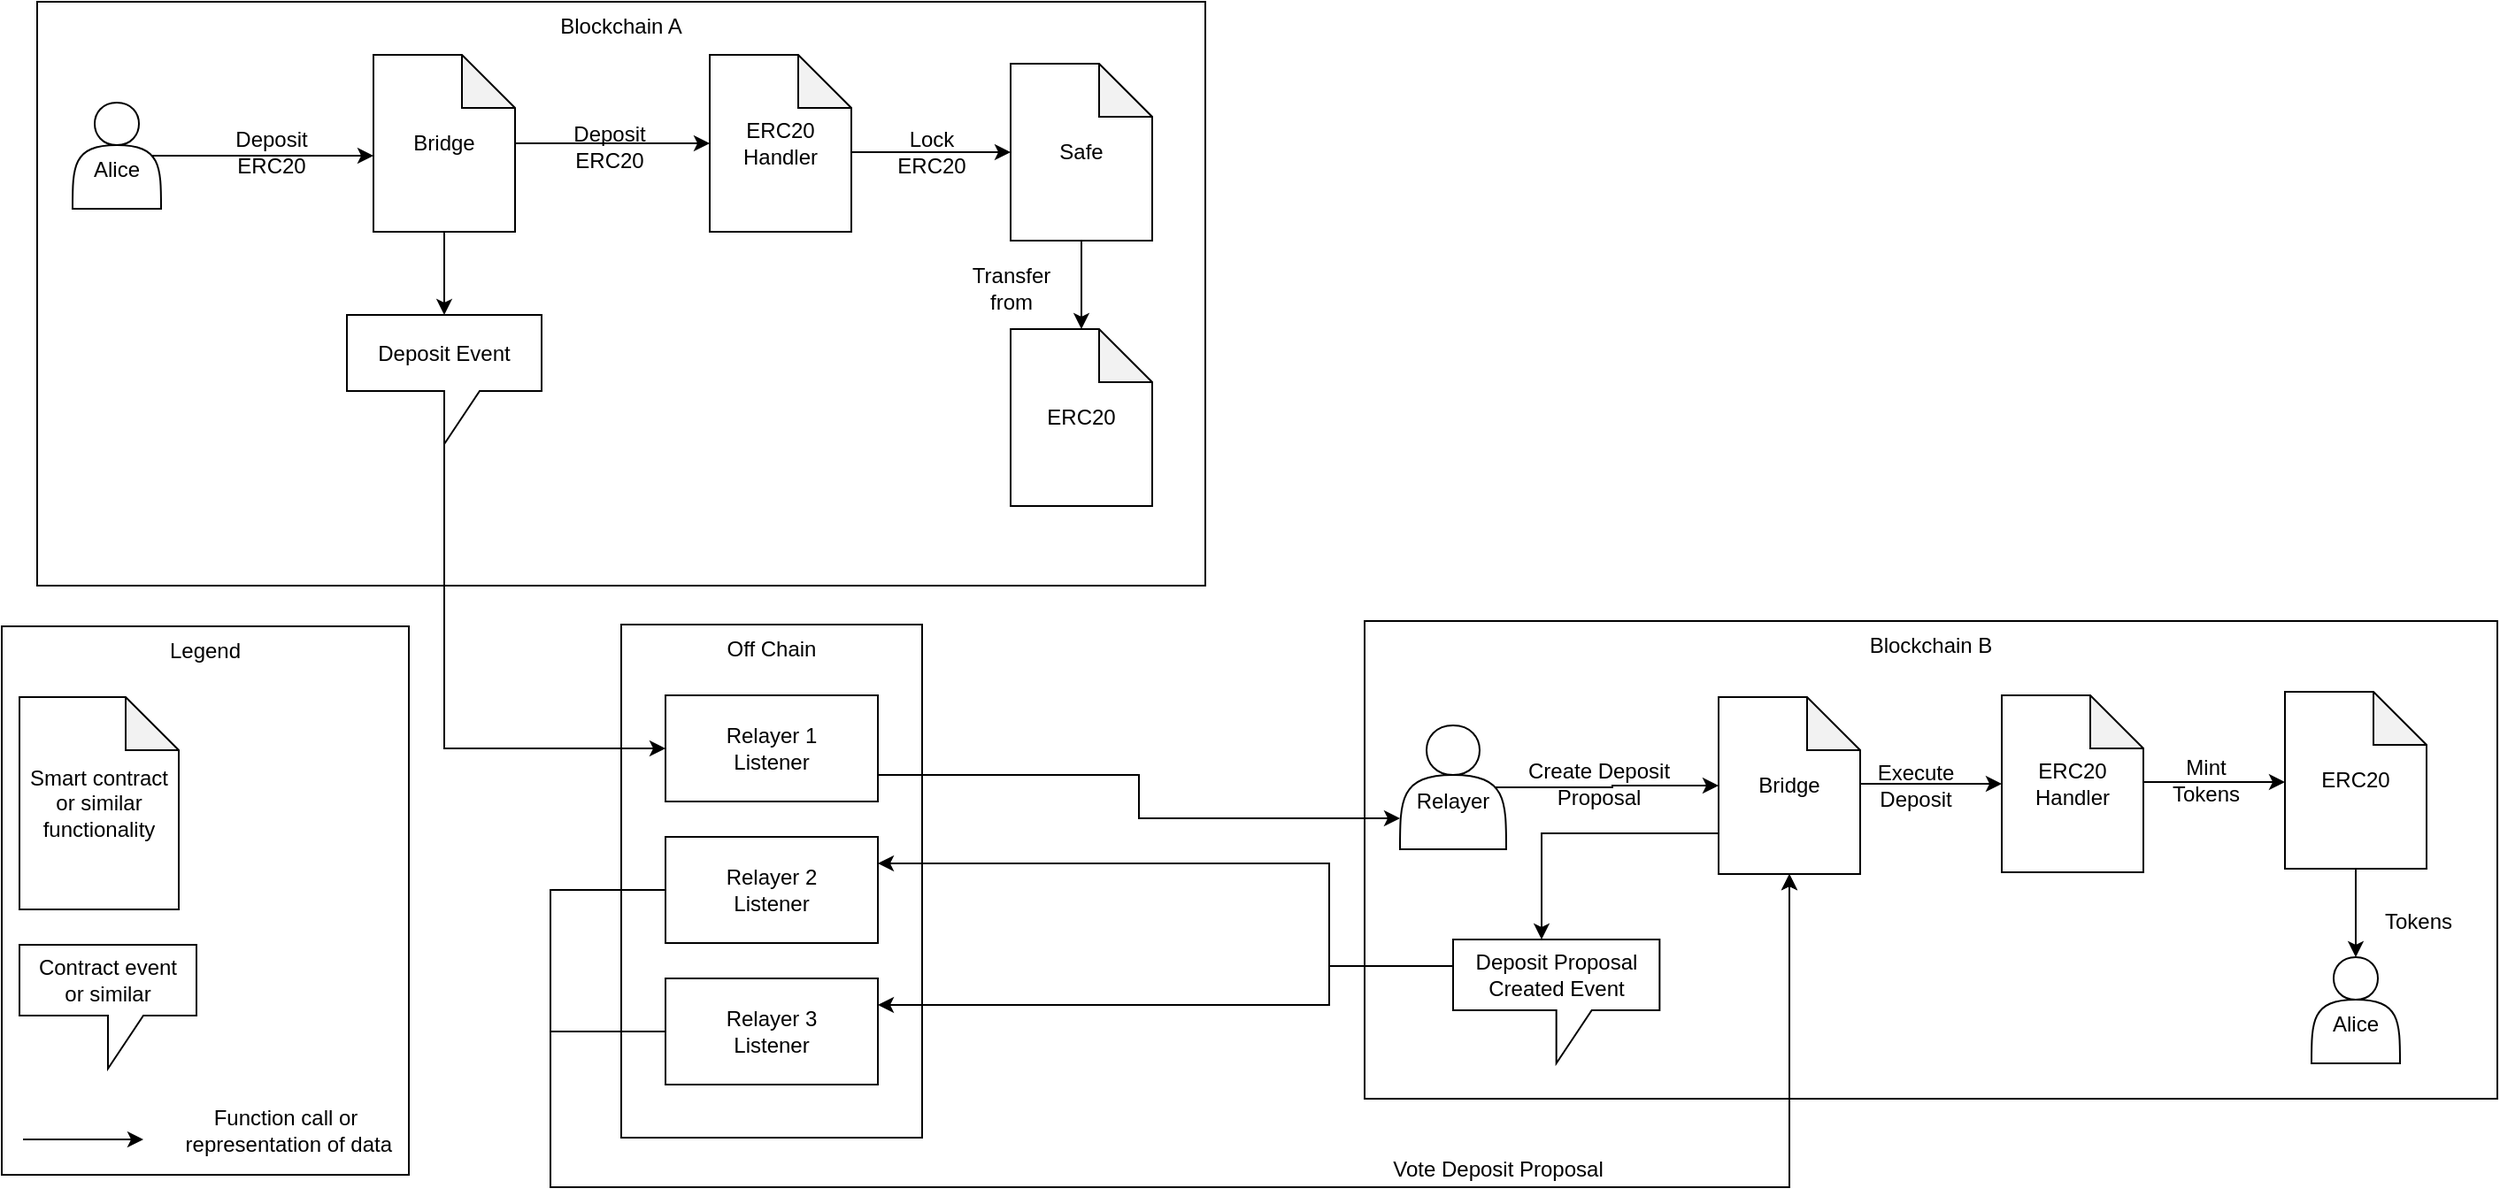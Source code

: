 <mxfile version="12.9.6" type="device" pages="2"><diagram id="BKUQMVZijGmVWYv0kRxp" name="Picture Diagram"><mxGraphModel dx="3115" dy="1101" grid="1" gridSize="10" guides="1" tooltips="1" connect="1" arrows="1" fold="1" page="1" pageScale="1" pageWidth="850" pageHeight="1100" math="0" shadow="0"><root><mxCell id="HFGP90GGni5NJik19fI0-0"/><mxCell id="HFGP90GGni5NJik19fI0-1" parent="HFGP90GGni5NJik19fI0-0"/><mxCell id="HFGP90GGni5NJik19fI0-2" value="Blockchain B" style="rounded=0;whiteSpace=wrap;html=1;verticalAlign=top;" parent="HFGP90GGni5NJik19fI0-1" vertex="1"><mxGeometry x="370" y="530" width="640" height="270" as="geometry"/></mxCell><mxCell id="HFGP90GGni5NJik19fI0-3" value="Off Chain" style="rounded=0;whiteSpace=wrap;html=1;verticalAlign=top;" parent="HFGP90GGni5NJik19fI0-1" vertex="1"><mxGeometry x="-50" y="532" width="170" height="290" as="geometry"/></mxCell><mxCell id="HFGP90GGni5NJik19fI0-4" value="Blockchain A" style="rounded=0;whiteSpace=wrap;html=1;verticalAlign=top;" parent="HFGP90GGni5NJik19fI0-1" vertex="1"><mxGeometry x="-380" y="180" width="660" height="330" as="geometry"/></mxCell><mxCell id="HFGP90GGni5NJik19fI0-5" style="edgeStyle=orthogonalEdgeStyle;rounded=0;orthogonalLoop=1;jettySize=auto;html=1;exitX=0.9;exitY=0.5;exitDx=0;exitDy=0;exitPerimeter=0;entryX=0;entryY=0.5;entryDx=0;entryDy=0;entryPerimeter=0;" parent="HFGP90GGni5NJik19fI0-1" source="HFGP90GGni5NJik19fI0-6" edge="1"><mxGeometry relative="1" as="geometry"><mxPoint x="-190" y="267" as="targetPoint"/></mxGeometry></mxCell><mxCell id="HFGP90GGni5NJik19fI0-6" value="&lt;br&gt;Alice" style="shape=actor;whiteSpace=wrap;html=1;" parent="HFGP90GGni5NJik19fI0-1" vertex="1"><mxGeometry x="-360" y="237" width="50" height="60" as="geometry"/></mxCell><mxCell id="HFGP90GGni5NJik19fI0-7" style="edgeStyle=orthogonalEdgeStyle;rounded=0;orthogonalLoop=1;jettySize=auto;html=1;exitX=0;exitY=0;exitDx=80;exitDy=65;exitPerimeter=0;" parent="HFGP90GGni5NJik19fI0-1" source="HFGP90GGni5NJik19fI0-8" target="HFGP90GGni5NJik19fI0-40" edge="1"><mxGeometry relative="1" as="geometry"><Array as="points"><mxPoint x="-110" y="260"/></Array></mxGeometry></mxCell><mxCell id="HFGP90GGni5NJik19fI0-8" value="Bridge" style="shape=note;whiteSpace=wrap;html=1;backgroundOutline=1;darkOpacity=0.05;" parent="HFGP90GGni5NJik19fI0-1" vertex="1"><mxGeometry x="-190" y="210" width="80" height="100" as="geometry"/></mxCell><mxCell id="HFGP90GGni5NJik19fI0-9" value="Deposit&lt;br&gt;ERC20" style="text;html=1;align=center;verticalAlign=middle;resizable=0;points=[];autosize=1;" parent="HFGP90GGni5NJik19fI0-1" vertex="1"><mxGeometry x="-278" y="250" width="60" height="30" as="geometry"/></mxCell><mxCell id="HFGP90GGni5NJik19fI0-10" style="edgeStyle=orthogonalEdgeStyle;rounded=0;orthogonalLoop=1;jettySize=auto;html=1;exitX=1;exitY=0.75;exitDx=0;exitDy=0;entryX=0;entryY=0.75;entryDx=0;entryDy=0;" parent="HFGP90GGni5NJik19fI0-1" source="HFGP90GGni5NJik19fI0-11" target="HFGP90GGni5NJik19fI0-18" edge="1"><mxGeometry relative="1" as="geometry"/></mxCell><mxCell id="HFGP90GGni5NJik19fI0-11" value="Relayer 1&lt;br&gt;Listener" style="rounded=0;whiteSpace=wrap;html=1;" parent="HFGP90GGni5NJik19fI0-1" vertex="1"><mxGeometry x="-25" y="572" width="120" height="60" as="geometry"/></mxCell><mxCell id="HFGP90GGni5NJik19fI0-12" style="edgeStyle=orthogonalEdgeStyle;rounded=0;orthogonalLoop=1;jettySize=auto;html=1;exitX=0.013;exitY=0.77;exitDx=0;exitDy=0;exitPerimeter=0;" parent="HFGP90GGni5NJik19fI0-1" source="HFGP90GGni5NJik19fI0-14" target="HFGP90GGni5NJik19fI0-26" edge="1"><mxGeometry relative="1" as="geometry"><Array as="points"><mxPoint x="470" y="650"/></Array></mxGeometry></mxCell><mxCell id="HFGP90GGni5NJik19fI0-13" style="edgeStyle=orthogonalEdgeStyle;rounded=0;orthogonalLoop=1;jettySize=auto;html=1;exitX=0;exitY=0;exitDx=80;exitDy=65;exitPerimeter=0;" parent="HFGP90GGni5NJik19fI0-1" source="HFGP90GGni5NJik19fI0-14" target="HFGP90GGni5NJik19fI0-29" edge="1"><mxGeometry relative="1" as="geometry"><Array as="points"><mxPoint x="650" y="622"/></Array></mxGeometry></mxCell><mxCell id="HFGP90GGni5NJik19fI0-14" value="Bridge" style="shape=note;whiteSpace=wrap;html=1;backgroundOutline=1;darkOpacity=0.05;" parent="HFGP90GGni5NJik19fI0-1" vertex="1"><mxGeometry x="570" y="573" width="80" height="100" as="geometry"/></mxCell><mxCell id="HFGP90GGni5NJik19fI0-15" style="edgeStyle=orthogonalEdgeStyle;rounded=0;orthogonalLoop=1;jettySize=auto;html=1;exitX=0.5;exitY=1;exitDx=0;exitDy=0;exitPerimeter=0;" parent="HFGP90GGni5NJik19fI0-1" source="HFGP90GGni5NJik19fI0-16" target="HFGP90GGni5NJik19fI0-43" edge="1"><mxGeometry relative="1" as="geometry"/></mxCell><mxCell id="HFGP90GGni5NJik19fI0-16" value="Safe" style="shape=note;whiteSpace=wrap;html=1;backgroundOutline=1;darkOpacity=0.05;" parent="HFGP90GGni5NJik19fI0-1" vertex="1"><mxGeometry x="170" y="215" width="80" height="100" as="geometry"/></mxCell><mxCell id="HFGP90GGni5NJik19fI0-17" style="edgeStyle=orthogonalEdgeStyle;rounded=0;orthogonalLoop=1;jettySize=auto;html=1;exitX=0.9;exitY=0.5;exitDx=0;exitDy=0;exitPerimeter=0;" parent="HFGP90GGni5NJik19fI0-1" source="HFGP90GGni5NJik19fI0-18" target="HFGP90GGni5NJik19fI0-14" edge="1"><mxGeometry relative="1" as="geometry"/></mxCell><mxCell id="HFGP90GGni5NJik19fI0-18" value="&lt;div&gt;&lt;br&gt;&lt;/div&gt;&lt;div&gt;Relayer&lt;/div&gt;" style="shape=actor;whiteSpace=wrap;html=1;" parent="HFGP90GGni5NJik19fI0-1" vertex="1"><mxGeometry x="390" y="589" width="60" height="70" as="geometry"/></mxCell><mxCell id="HFGP90GGni5NJik19fI0-19" value="Create Deposit&lt;br&gt;Proposal" style="text;html=1;align=center;verticalAlign=middle;resizable=0;points=[];autosize=1;" parent="HFGP90GGni5NJik19fI0-1" vertex="1"><mxGeometry x="452" y="607" width="100" height="30" as="geometry"/></mxCell><mxCell id="HFGP90GGni5NJik19fI0-20" style="edgeStyle=orthogonalEdgeStyle;rounded=0;orthogonalLoop=1;jettySize=auto;html=1;exitX=0;exitY=0.5;exitDx=0;exitDy=0;entryX=0.5;entryY=1;entryDx=0;entryDy=0;entryPerimeter=0;" parent="HFGP90GGni5NJik19fI0-1" source="HFGP90GGni5NJik19fI0-21" target="HFGP90GGni5NJik19fI0-14" edge="1"><mxGeometry relative="1" as="geometry"><Array as="points"><mxPoint x="-90" y="682"/><mxPoint x="-90" y="850"/><mxPoint x="610" y="850"/></Array></mxGeometry></mxCell><mxCell id="HFGP90GGni5NJik19fI0-21" value="Relayer 2&lt;br&gt;Listener" style="rounded=0;whiteSpace=wrap;html=1;" parent="HFGP90GGni5NJik19fI0-1" vertex="1"><mxGeometry x="-25" y="652" width="120" height="60" as="geometry"/></mxCell><mxCell id="HFGP90GGni5NJik19fI0-22" style="edgeStyle=orthogonalEdgeStyle;rounded=0;orthogonalLoop=1;jettySize=auto;html=1;exitX=0;exitY=0.5;exitDx=0;exitDy=0;entryX=0.5;entryY=1;entryDx=0;entryDy=0;entryPerimeter=0;" parent="HFGP90GGni5NJik19fI0-1" source="HFGP90GGni5NJik19fI0-23" target="HFGP90GGni5NJik19fI0-14" edge="1"><mxGeometry relative="1" as="geometry"><Array as="points"><mxPoint x="-90" y="762"/><mxPoint x="-90" y="850"/><mxPoint x="610" y="850"/></Array></mxGeometry></mxCell><mxCell id="HFGP90GGni5NJik19fI0-23" value="Relayer 3&lt;br&gt;Listener" style="rounded=0;whiteSpace=wrap;html=1;" parent="HFGP90GGni5NJik19fI0-1" vertex="1"><mxGeometry x="-25" y="732" width="120" height="60" as="geometry"/></mxCell><mxCell id="HFGP90GGni5NJik19fI0-24" style="edgeStyle=orthogonalEdgeStyle;rounded=0;orthogonalLoop=1;jettySize=auto;html=1;exitX=0;exitY=0;exitDx=0;exitDy=15;exitPerimeter=0;entryX=1;entryY=0.25;entryDx=0;entryDy=0;" parent="HFGP90GGni5NJik19fI0-1" source="HFGP90GGni5NJik19fI0-26" target="HFGP90GGni5NJik19fI0-21" edge="1"><mxGeometry relative="1" as="geometry"><Array as="points"><mxPoint x="350" y="725"/><mxPoint x="350" y="667"/></Array></mxGeometry></mxCell><mxCell id="HFGP90GGni5NJik19fI0-25" style="edgeStyle=orthogonalEdgeStyle;rounded=0;orthogonalLoop=1;jettySize=auto;html=1;exitX=0;exitY=0;exitDx=0;exitDy=15;exitPerimeter=0;entryX=1;entryY=0.25;entryDx=0;entryDy=0;" parent="HFGP90GGni5NJik19fI0-1" source="HFGP90GGni5NJik19fI0-26" target="HFGP90GGni5NJik19fI0-23" edge="1"><mxGeometry relative="1" as="geometry"><Array as="points"><mxPoint x="350" y="725"/><mxPoint x="350" y="747"/></Array></mxGeometry></mxCell><mxCell id="HFGP90GGni5NJik19fI0-26" value="Deposit Proposal Created Event" style="shape=callout;whiteSpace=wrap;html=1;perimeter=calloutPerimeter;" parent="HFGP90GGni5NJik19fI0-1" vertex="1"><mxGeometry x="420" y="710" width="116.67" height="70" as="geometry"/></mxCell><mxCell id="HFGP90GGni5NJik19fI0-27" value="Vote Deposit Proposal" style="text;html=1;align=center;verticalAlign=middle;resizable=0;points=[];autosize=1;" parent="HFGP90GGni5NJik19fI0-1" vertex="1"><mxGeometry x="380" y="830" width="130" height="20" as="geometry"/></mxCell><mxCell id="HFGP90GGni5NJik19fI0-28" style="edgeStyle=orthogonalEdgeStyle;rounded=0;orthogonalLoop=1;jettySize=auto;html=1;exitX=0;exitY=0;exitDx=80;exitDy=65;exitPerimeter=0;" parent="HFGP90GGni5NJik19fI0-1" source="HFGP90GGni5NJik19fI0-29" target="HFGP90GGni5NJik19fI0-32" edge="1"><mxGeometry relative="1" as="geometry"><Array as="points"><mxPoint x="810" y="621"/></Array></mxGeometry></mxCell><mxCell id="HFGP90GGni5NJik19fI0-29" value="ERC20&lt;br&gt;Handler" style="shape=note;whiteSpace=wrap;html=1;backgroundOutline=1;darkOpacity=0.05;" parent="HFGP90GGni5NJik19fI0-1" vertex="1"><mxGeometry x="730" y="572" width="80" height="100" as="geometry"/></mxCell><mxCell id="HFGP90GGni5NJik19fI0-30" value="Execute&lt;br&gt;Deposit" style="text;html=1;align=center;verticalAlign=middle;resizable=0;points=[];autosize=1;" parent="HFGP90GGni5NJik19fI0-1" vertex="1"><mxGeometry x="651" y="608" width="60" height="30" as="geometry"/></mxCell><mxCell id="HFGP90GGni5NJik19fI0-31" style="edgeStyle=orthogonalEdgeStyle;rounded=0;orthogonalLoop=1;jettySize=auto;html=1;exitX=0.5;exitY=1;exitDx=0;exitDy=0;exitPerimeter=0;entryX=0.5;entryY=0;entryDx=0;entryDy=0;" parent="HFGP90GGni5NJik19fI0-1" source="HFGP90GGni5NJik19fI0-32" target="HFGP90GGni5NJik19fI0-34" edge="1"><mxGeometry relative="1" as="geometry"/></mxCell><mxCell id="HFGP90GGni5NJik19fI0-32" value="ERC20" style="shape=note;whiteSpace=wrap;html=1;backgroundOutline=1;darkOpacity=0.05;" parent="HFGP90GGni5NJik19fI0-1" vertex="1"><mxGeometry x="890" y="570" width="80" height="100" as="geometry"/></mxCell><mxCell id="HFGP90GGni5NJik19fI0-33" value="Mint&lt;br&gt;Tokens" style="text;html=1;align=center;verticalAlign=middle;resizable=0;points=[];autosize=1;" parent="HFGP90GGni5NJik19fI0-1" vertex="1"><mxGeometry x="820" y="605" width="50" height="30" as="geometry"/></mxCell><mxCell id="HFGP90GGni5NJik19fI0-34" value="&lt;br&gt;Alice" style="shape=actor;whiteSpace=wrap;html=1;" parent="HFGP90GGni5NJik19fI0-1" vertex="1"><mxGeometry x="905" y="720" width="50" height="60" as="geometry"/></mxCell><mxCell id="HFGP90GGni5NJik19fI0-35" value="Tokens" style="text;html=1;align=center;verticalAlign=middle;resizable=0;points=[];autosize=1;" parent="HFGP90GGni5NJik19fI0-1" vertex="1"><mxGeometry x="940" y="690" width="50" height="20" as="geometry"/></mxCell><mxCell id="HFGP90GGni5NJik19fI0-36" style="edgeStyle=orthogonalEdgeStyle;rounded=0;orthogonalLoop=1;jettySize=auto;html=1;exitX=0.5;exitY=1;exitDx=0;exitDy=0;exitPerimeter=0;" parent="HFGP90GGni5NJik19fI0-1" source="HFGP90GGni5NJik19fI0-8" target="HFGP90GGni5NJik19fI0-38" edge="1"><mxGeometry relative="1" as="geometry"><mxPoint x="-150" y="467" as="sourcePoint"/></mxGeometry></mxCell><mxCell id="HFGP90GGni5NJik19fI0-37" style="edgeStyle=orthogonalEdgeStyle;rounded=0;orthogonalLoop=1;jettySize=auto;html=1;exitX=0;exitY=0;exitDx=55;exitDy=73;exitPerimeter=0;entryX=0;entryY=0.5;entryDx=0;entryDy=0;" parent="HFGP90GGni5NJik19fI0-1" source="HFGP90GGni5NJik19fI0-38" target="HFGP90GGni5NJik19fI0-11" edge="1"><mxGeometry relative="1" as="geometry"><Array as="points"><mxPoint x="-150" y="602"/></Array></mxGeometry></mxCell><mxCell id="HFGP90GGni5NJik19fI0-38" value="Deposit Event" style="shape=callout;whiteSpace=wrap;html=1;perimeter=calloutPerimeter;" parent="HFGP90GGni5NJik19fI0-1" vertex="1"><mxGeometry x="-205" y="357" width="110" height="73" as="geometry"/></mxCell><mxCell id="HFGP90GGni5NJik19fI0-39" style="edgeStyle=orthogonalEdgeStyle;rounded=0;orthogonalLoop=1;jettySize=auto;html=1;exitX=0;exitY=0;exitDx=80;exitDy=65;exitPerimeter=0;" parent="HFGP90GGni5NJik19fI0-1" source="HFGP90GGni5NJik19fI0-40" target="HFGP90GGni5NJik19fI0-16" edge="1"><mxGeometry relative="1" as="geometry"><Array as="points"><mxPoint x="80" y="265"/></Array></mxGeometry></mxCell><mxCell id="HFGP90GGni5NJik19fI0-40" value="ERC20&lt;br&gt;Handler" style="shape=note;whiteSpace=wrap;html=1;backgroundOutline=1;darkOpacity=0.05;" parent="HFGP90GGni5NJik19fI0-1" vertex="1"><mxGeometry y="210" width="80" height="100" as="geometry"/></mxCell><mxCell id="HFGP90GGni5NJik19fI0-41" value="Deposit&lt;br&gt;ERC20" style="text;html=1;align=center;verticalAlign=middle;resizable=0;points=[];autosize=1;" parent="HFGP90GGni5NJik19fI0-1" vertex="1"><mxGeometry x="-87" y="247" width="60" height="30" as="geometry"/></mxCell><mxCell id="HFGP90GGni5NJik19fI0-42" value="Lock&lt;br&gt;ERC20" style="text;html=1;align=center;verticalAlign=middle;resizable=0;points=[];autosize=1;" parent="HFGP90GGni5NJik19fI0-1" vertex="1"><mxGeometry x="100" y="250" width="50" height="30" as="geometry"/></mxCell><mxCell id="HFGP90GGni5NJik19fI0-43" value="ERC20" style="shape=note;whiteSpace=wrap;html=1;backgroundOutline=1;darkOpacity=0.05;" parent="HFGP90GGni5NJik19fI0-1" vertex="1"><mxGeometry x="170" y="365" width="80" height="100" as="geometry"/></mxCell><mxCell id="HFGP90GGni5NJik19fI0-44" value="Transfer&lt;br&gt;from" style="text;html=1;align=center;verticalAlign=middle;resizable=0;points=[];autosize=1;" parent="HFGP90GGni5NJik19fI0-1" vertex="1"><mxGeometry x="140" y="327" width="60" height="30" as="geometry"/></mxCell><mxCell id="HFGP90GGni5NJik19fI0-45" value="" style="group" parent="HFGP90GGni5NJik19fI0-1" vertex="1" connectable="0"><mxGeometry x="-400" y="533" width="230" height="310" as="geometry"/></mxCell><mxCell id="HFGP90GGni5NJik19fI0-46" value="Legend" style="rounded=0;whiteSpace=wrap;html=1;verticalAlign=top;" parent="HFGP90GGni5NJik19fI0-45" vertex="1"><mxGeometry width="230" height="310" as="geometry"/></mxCell><mxCell id="HFGP90GGni5NJik19fI0-47" value="Smart contract or similar functionality" style="shape=note;whiteSpace=wrap;html=1;backgroundOutline=1;darkOpacity=0.05;" parent="HFGP90GGni5NJik19fI0-45" vertex="1"><mxGeometry x="10" y="40" width="90" height="120" as="geometry"/></mxCell><mxCell id="HFGP90GGni5NJik19fI0-48" value="Contract event&lt;br&gt;or similar" style="shape=callout;whiteSpace=wrap;html=1;perimeter=calloutPerimeter;" parent="HFGP90GGni5NJik19fI0-45" vertex="1"><mxGeometry x="10" y="180" width="100" height="70" as="geometry"/></mxCell><mxCell id="HFGP90GGni5NJik19fI0-49" value="" style="endArrow=classic;html=1;" parent="HFGP90GGni5NJik19fI0-45" edge="1"><mxGeometry width="50" height="50" relative="1" as="geometry"><mxPoint x="12" y="290" as="sourcePoint"/><mxPoint x="80" y="290" as="targetPoint"/></mxGeometry></mxCell><mxCell id="HFGP90GGni5NJik19fI0-50" value="Function call or&lt;br&gt;&amp;nbsp;representation of data" style="text;html=1;align=center;verticalAlign=middle;resizable=0;points=[];autosize=1;" parent="HFGP90GGni5NJik19fI0-45" vertex="1"><mxGeometry x="90" y="270" width="140" height="30" as="geometry"/></mxCell></root></mxGraphModel></diagram><diagram id="wz6I5dCIAMxW1wTlKdrI" name="Swimlane Diagram"><mxGraphModel dx="3965" dy="1" grid="1" gridSize="10" guides="1" tooltips="1" connect="1" arrows="1" fold="1" page="1" pageScale="1" pageWidth="850" pageHeight="1100" math="0" shadow="0"><root><mxCell id="0"/><mxCell id="1" parent="0"/><mxCell id="9QP2vHEXVomPWwxLXHtx-9" style="edgeStyle=orthogonalEdgeStyle;rounded=0;orthogonalLoop=1;jettySize=auto;html=1;exitX=0.5;exitY=1;exitDx=0;exitDy=0;startArrow=none;startFill=0;endArrow=none;endFill=0;" parent="1" source="9QP2vHEXVomPWwxLXHtx-80" edge="1"><mxGeometry relative="1" as="geometry"><mxPoint x="270" y="4360" as="targetPoint"/><Array as="points"><mxPoint x="270" y="2926"/></Array></mxGeometry></mxCell><mxCell id="9QP2vHEXVomPWwxLXHtx-15" value="Blockchain&amp;nbsp;&lt;br&gt;B" style="shape=umlFrame;whiteSpace=wrap;html=1;flipV=0;flipH=1;strokeColor=#67AB9F;strokeWidth=5;width=70;height=32;" parent="1" vertex="1"><mxGeometry x="560" y="1148.5" width="1070" height="3171.5" as="geometry"/></mxCell><mxCell id="9QP2vHEXVomPWwxLXHtx-6" style="edgeStyle=orthogonalEdgeStyle;rounded=0;orthogonalLoop=1;jettySize=auto;html=1;exitX=0.5;exitY=1;exitDx=0;exitDy=0;startArrow=none;startFill=0;endArrow=none;endFill=0;" parent="1" source="9QP2vHEXVomPWwxLXHtx-28" edge="1"><mxGeometry relative="1" as="geometry"><mxPoint x="-430" y="4360" as="targetPoint"/><Array as="points"><mxPoint x="-430" y="3840"/></Array></mxGeometry></mxCell><mxCell id="9QP2vHEXVomPWwxLXHtx-10" style="edgeStyle=orthogonalEdgeStyle;rounded=0;orthogonalLoop=1;jettySize=auto;html=1;startArrow=none;startFill=0;endArrow=none;endFill=0;" parent="1" edge="1"><mxGeometry relative="1" as="geometry"><mxPoint x="460" y="2926" as="targetPoint"/><Array as="points"><mxPoint x="460" y="2602"/><mxPoint x="460" y="2602"/></Array><mxPoint x="460" y="4360" as="sourcePoint"/></mxGeometry></mxCell><mxCell id="5isQ5cTkw72SaHa_dOsp-64" style="edgeStyle=orthogonalEdgeStyle;rounded=0;orthogonalLoop=1;jettySize=auto;html=1;exitX=0.5;exitY=1;exitDx=0;exitDy=0;startArrow=none;startFill=0;endArrow=none;endFill=0;" edge="1" parent="1" target="5isQ5cTkw72SaHa_dOsp-63"><mxGeometry relative="1" as="geometry"><mxPoint x="810" y="2926" as="targetPoint"/><Array as="points"/><mxPoint x="810" y="2606" as="sourcePoint"/></mxGeometry></mxCell><mxCell id="9QP2vHEXVomPWwxLXHtx-18" value="Blockchain&lt;br&gt;A" style="shape=umlFrame;whiteSpace=wrap;html=1;strokeColor=#7EA6E0;strokeWidth=5;width=70;height=43;" parent="1" vertex="1"><mxGeometry x="-1080" y="1147" width="1080" height="2323" as="geometry"/></mxCell><mxCell id="9QP2vHEXVomPWwxLXHtx-13" style="edgeStyle=orthogonalEdgeStyle;rounded=0;orthogonalLoop=1;jettySize=auto;html=1;exitX=0.5;exitY=1;exitDx=0;exitDy=0;startArrow=none;startFill=0;endArrow=none;endFill=0;" parent="1" source="9QP2vHEXVomPWwxLXHtx-38" edge="1"><mxGeometry relative="1" as="geometry"><mxPoint x="810" y="4360" as="targetPoint"/><mxPoint x="810.0" y="1220" as="sourcePoint"/><Array as="points"/></mxGeometry></mxCell><mxCell id="9QP2vHEXVomPWwxLXHtx-14" style="edgeStyle=orthogonalEdgeStyle;rounded=0;orthogonalLoop=1;jettySize=auto;html=1;exitX=0.5;exitY=1;exitDx=0;exitDy=0;startArrow=none;startFill=0;endArrow=none;endFill=0;" parent="1" source="9QP2vHEXVomPWwxLXHtx-41" edge="1"><mxGeometry relative="1" as="geometry"><mxPoint x="1320" y="4360" as="targetPoint"/><mxPoint x="1320" y="1220" as="sourcePoint"/></mxGeometry></mxCell><mxCell id="9QP2vHEXVomPWwxLXHtx-17" style="edgeStyle=orthogonalEdgeStyle;rounded=0;orthogonalLoop=1;jettySize=auto;html=1;exitX=0.5;exitY=1;exitDx=0;exitDy=0;startArrow=none;startFill=0;endArrow=none;endFill=0;" parent="1" source="9QP2vHEXVomPWwxLXHtx-43" edge="1"><mxGeometry relative="1" as="geometry"><mxPoint x="460" y="2920" as="targetPoint"/><mxPoint x="460" y="1220" as="sourcePoint"/></mxGeometry></mxCell><mxCell id="9QP2vHEXVomPWwxLXHtx-19" value="Alice" style="rounded=0;whiteSpace=wrap;html=1;" parent="1" vertex="1"><mxGeometry x="-1000" y="1160" width="120" height="60" as="geometry"/></mxCell><mxCell id="9QP2vHEXVomPWwxLXHtx-20" value="Relayer.sol" style="rounded=0;whiteSpace=wrap;html=1;" parent="1" vertex="1"><mxGeometry x="-830" y="1160" width="120" height="60" as="geometry"/></mxCell><mxCell id="9QP2vHEXVomPWwxLXHtx-21" value="Bridge.sol" style="rounded=0;whiteSpace=wrap;html=1;" parent="1" vertex="1"><mxGeometry x="-660" y="1160" width="120" height="60" as="geometry"/></mxCell><mxCell id="9QP2vHEXVomPWwxLXHtx-22" value="ERC20Handler.sol" style="rounded=0;whiteSpace=wrap;html=1;" parent="1" vertex="1"><mxGeometry x="-490" y="1160" width="120" height="60" as="geometry"/></mxCell><mxCell id="9QP2vHEXVomPWwxLXHtx-23" value="ERC20Safe.sol" style="rounded=0;whiteSpace=wrap;html=1;" parent="1" vertex="1"><mxGeometry x="-320" y="1160" width="120" height="60" as="geometry"/></mxCell><mxCell id="9QP2vHEXVomPWwxLXHtx-24" value="ERC20.sol" style="rounded=0;whiteSpace=wrap;html=1;" parent="1" vertex="1"><mxGeometry x="-150" y="1160" width="120" height="60" as="geometry"/></mxCell><mxCell id="9QP2vHEXVomPWwxLXHtx-25" value="" style="html=1;points=[];perimeter=orthogonalPerimeter;" parent="1" vertex="1"><mxGeometry x="-605" y="1346" width="10" height="21" as="geometry"/></mxCell><mxCell id="9QP2vHEXVomPWwxLXHtx-26" style="edgeStyle=orthogonalEdgeStyle;rounded=0;orthogonalLoop=1;jettySize=auto;html=1;exitX=0.5;exitY=1;exitDx=0;exitDy=0;startArrow=none;startFill=0;endArrow=none;endFill=0;" parent="1" source="9QP2vHEXVomPWwxLXHtx-21" target="9QP2vHEXVomPWwxLXHtx-25" edge="1"><mxGeometry relative="1" as="geometry"><mxPoint x="-600" y="2200" as="targetPoint"/><mxPoint x="-600" y="1220" as="sourcePoint"/></mxGeometry></mxCell><mxCell id="9QP2vHEXVomPWwxLXHtx-27" value="&lt;span style=&quot;font-size: 12px&quot;&gt;deposit(&lt;/span&gt;&lt;br style=&quot;font-size: 12px&quot;&gt;&lt;span style=&quot;font-size: 12px&quot;&gt;destinationChainID,&lt;br&gt;depositNonce,&lt;br&gt;msg.sender,&lt;br&gt;data)&lt;/span&gt;" style="html=1;verticalAlign=bottom;startArrow=oval;endArrow=block;startSize=8;" parent="1" target="9QP2vHEXVomPWwxLXHtx-28" edge="1"><mxGeometry relative="1" as="geometry"><mxPoint x="-599.25" y="1487" as="sourcePoint"/></mxGeometry></mxCell><mxCell id="9QP2vHEXVomPWwxLXHtx-28" value="" style="html=1;points=[];perimeter=orthogonalPerimeter;" parent="1" vertex="1"><mxGeometry x="-435" y="1487" width="10" height="20" as="geometry"/></mxCell><mxCell id="9QP2vHEXVomPWwxLXHtx-29" style="edgeStyle=orthogonalEdgeStyle;rounded=0;orthogonalLoop=1;jettySize=auto;html=1;exitX=0.5;exitY=1;exitDx=0;exitDy=0;startArrow=none;startFill=0;endArrow=none;endFill=0;" parent="1" source="9QP2vHEXVomPWwxLXHtx-22" target="9QP2vHEXVomPWwxLXHtx-28" edge="1"><mxGeometry relative="1" as="geometry"><mxPoint x="-430" y="2200" as="targetPoint"/><mxPoint x="-430" y="1220" as="sourcePoint"/></mxGeometry></mxCell><mxCell id="9QP2vHEXVomPWwxLXHtx-30" value="&lt;span style=&quot;font-size: 12px&quot;&gt;lockERC20(&lt;/span&gt;&lt;br style=&quot;font-size: 12px&quot;&gt;&lt;span style=&quot;font-size: 12px&quot;&gt;originChainTokenAddress,&lt;br&gt;depositerAddress,&lt;br&gt;&lt;/span&gt;&lt;span style=&quot;font-size: 12px&quot;&gt;originChainHandlerAddress&lt;/span&gt;&lt;span style=&quot;font-size: 12px&quot;&gt;&lt;br&gt;amount)&lt;/span&gt;" style="html=1;verticalAlign=bottom;startArrow=oval;endArrow=block;startSize=8;" parent="1" target="9QP2vHEXVomPWwxLXHtx-96" edge="1"><mxGeometry relative="1" as="geometry"><mxPoint x="-429" y="1732" as="sourcePoint"/></mxGeometry></mxCell><mxCell id="9QP2vHEXVomPWwxLXHtx-31" style="edgeStyle=orthogonalEdgeStyle;rounded=0;orthogonalLoop=1;jettySize=auto;html=1;exitX=0.5;exitY=1;exitDx=0;exitDy=0;startArrow=none;startFill=0;endArrow=none;endFill=0;" parent="1" source="9QP2vHEXVomPWwxLXHtx-24" target="9QP2vHEXVomPWwxLXHtx-74" edge="1"><mxGeometry relative="1" as="geometry"><mxPoint x="-90" y="2200" as="targetPoint"/><Array as="points"/><mxPoint x="-90" y="1220" as="sourcePoint"/></mxGeometry></mxCell><mxCell id="9QP2vHEXVomPWwxLXHtx-32" value="emit Deposit event" style="edgeStyle=orthogonalEdgeStyle;html=1;align=left;spacingLeft=2;endArrow=block;rounded=0;entryX=1;entryY=0;" parent="1" target="9QP2vHEXVomPWwxLXHtx-95" edge="1"><mxGeometry relative="1" as="geometry"><mxPoint x="-600" y="1952" as="sourcePoint"/><Array as="points"><mxPoint x="-575" y="1952"/></Array></mxGeometry></mxCell><mxCell id="9QP2vHEXVomPWwxLXHtx-33" value="Relayer&amp;nbsp;Bob" style="rounded=0;whiteSpace=wrap;html=1;" parent="1" vertex="1"><mxGeometry x="20" y="1160" width="120" height="60" as="geometry"/></mxCell><mxCell id="9QP2vHEXVomPWwxLXHtx-34" value="Bob's listener picks up&lt;br&gt;Deposit event" style="html=1;verticalAlign=bottom;startArrow=oval;endArrow=block;startSize=8;" parent="1" target="9QP2vHEXVomPWwxLXHtx-35" edge="1"><mxGeometry relative="1" as="geometry"><mxPoint x="-600" y="2082" as="sourcePoint"/></mxGeometry></mxCell><mxCell id="9QP2vHEXVomPWwxLXHtx-35" value="" style="html=1;points=[];perimeter=orthogonalPerimeter;" parent="1" vertex="1"><mxGeometry x="75" y="2079" width="10" height="23" as="geometry"/></mxCell><mxCell id="9QP2vHEXVomPWwxLXHtx-36" style="edgeStyle=orthogonalEdgeStyle;rounded=0;orthogonalLoop=1;jettySize=auto;html=1;exitX=0.5;exitY=1;exitDx=0;exitDy=0;startArrow=none;startFill=0;endArrow=none;endFill=0;" parent="1" source="9QP2vHEXVomPWwxLXHtx-33" target="9QP2vHEXVomPWwxLXHtx-35" edge="1"><mxGeometry relative="1" as="geometry"><mxPoint x="80" y="2200" as="targetPoint"/><mxPoint x="80" y="1220" as="sourcePoint"/></mxGeometry></mxCell><mxCell id="9QP2vHEXVomPWwxLXHtx-37" value="Relayer.sol" style="rounded=0;whiteSpace=wrap;html=1;" parent="1" vertex="1"><mxGeometry x="580" y="1160" width="120" height="60" as="geometry"/></mxCell><mxCell id="9QP2vHEXVomPWwxLXHtx-38" value="Bridge.sol" style="rounded=0;whiteSpace=wrap;html=1;" parent="1" vertex="1"><mxGeometry x="750" y="1160" width="120" height="60" as="geometry"/></mxCell><mxCell id="9QP2vHEXVomPWwxLXHtx-39" value="ERC20Handler.sol" style="rounded=0;whiteSpace=wrap;html=1;" parent="1" vertex="1"><mxGeometry x="920" y="1160" width="120" height="60" as="geometry"/></mxCell><mxCell id="9QP2vHEXVomPWwxLXHtx-40" value="ERC20Safe.sol" style="rounded=0;whiteSpace=wrap;html=1;" parent="1" vertex="1"><mxGeometry x="1090" y="1160" width="120" height="60" as="geometry"/></mxCell><mxCell id="9QP2vHEXVomPWwxLXHtx-41" value="ERC20.sol" style="rounded=0;whiteSpace=wrap;html=1;" parent="1" vertex="1"><mxGeometry x="1260" y="1160" width="120" height="60" as="geometry"/></mxCell><mxCell id="9QP2vHEXVomPWwxLXHtx-42" value="Relayer&amp;nbsp;Charlie" style="rounded=0;whiteSpace=wrap;html=1;" parent="1" vertex="1"><mxGeometry x="210" y="1160" width="120" height="60" as="geometry"/></mxCell><mxCell id="9QP2vHEXVomPWwxLXHtx-43" value="Relayer Dave" style="rounded=0;whiteSpace=wrap;html=1;" parent="1" vertex="1"><mxGeometry x="400" y="1160" width="120" height="60" as="geometry"/></mxCell><mxCell id="9QP2vHEXVomPWwxLXHtx-44" value="Bob's writer calls&lt;br&gt;voteDepositProposal(&lt;br&gt;originChainID, depositNonce,&lt;br&gt;depositProposalDataHash)" style="html=1;verticalAlign=bottom;startArrow=oval;endArrow=block;startSize=8;" parent="1" target="9QP2vHEXVomPWwxLXHtx-75" edge="1"><mxGeometry relative="1" as="geometry"><mxPoint x="80" y="2252" as="sourcePoint"/><mxPoint x="635.0" y="2252" as="targetPoint"/></mxGeometry></mxCell><mxCell id="9QP2vHEXVomPWwxLXHtx-46" style="edgeStyle=orthogonalEdgeStyle;rounded=0;orthogonalLoop=1;jettySize=auto;html=1;exitX=0.5;exitY=1;exitDx=0;exitDy=0;startArrow=none;startFill=0;endArrow=none;endFill=0;" parent="1" source="9QP2vHEXVomPWwxLXHtx-42" target="9QP2vHEXVomPWwxLXHtx-80" edge="1"><mxGeometry relative="1" as="geometry"><mxPoint x="260" y="2200" as="targetPoint"/><mxPoint x="270" y="1220" as="sourcePoint"/><Array as="points"/></mxGeometry></mxCell><mxCell id="9QP2vHEXVomPWwxLXHtx-54" style="edgeStyle=orthogonalEdgeStyle;rounded=0;orthogonalLoop=1;jettySize=auto;html=1;exitX=0.5;exitY=1;exitDx=0;exitDy=0;startArrow=none;startFill=0;endArrow=none;endFill=0;" parent="1" source="9QP2vHEXVomPWwxLXHtx-39" edge="1"><mxGeometry relative="1" as="geometry"><mxPoint x="980" y="4360" as="targetPoint"/><mxPoint x="40" y="2620" as="sourcePoint"/><Array as="points"/></mxGeometry></mxCell><mxCell id="9QP2vHEXVomPWwxLXHtx-55" style="edgeStyle=orthogonalEdgeStyle;rounded=0;orthogonalLoop=1;jettySize=auto;html=1;exitX=0.5;exitY=1;exitDx=0;exitDy=0;startArrow=none;startFill=0;endArrow=none;endFill=0;" parent="1" edge="1" source="9QP2vHEXVomPWwxLXHtx-37"><mxGeometry relative="1" as="geometry"><mxPoint x="640" y="4360" as="targetPoint"/><mxPoint x="640" y="2450" as="sourcePoint"/></mxGeometry></mxCell><mxCell id="9QP2vHEXVomPWwxLXHtx-56" style="edgeStyle=orthogonalEdgeStyle;rounded=0;orthogonalLoop=1;jettySize=auto;html=1;exitX=0.5;exitY=1;exitDx=0;exitDy=0;startArrow=none;startFill=0;endArrow=none;endFill=0;" parent="1" edge="1" source="5isQ5cTkw72SaHa_dOsp-63"><mxGeometry relative="1" as="geometry"><mxPoint x="810" y="2926" as="targetPoint"/><Array as="points"><mxPoint x="810" y="2726"/></Array><mxPoint x="810" y="2606" as="sourcePoint"/></mxGeometry></mxCell><mxCell id="9QP2vHEXVomPWwxLXHtx-57" style="edgeStyle=orthogonalEdgeStyle;rounded=0;orthogonalLoop=1;jettySize=auto;html=1;exitX=0.5;exitY=1;exitDx=0;exitDy=0;startArrow=none;startFill=0;endArrow=none;endFill=0;" parent="1" source="9QP2vHEXVomPWwxLXHtx-40" edge="1"><mxGeometry relative="1" as="geometry"><mxPoint x="1150" y="4360" as="targetPoint"/></mxGeometry></mxCell><mxCell id="9QP2vHEXVomPWwxLXHtx-65" value="Alice" style="rounded=0;whiteSpace=wrap;html=1;" parent="1" vertex="1"><mxGeometry x="1430" y="1160" width="120" height="60" as="geometry"/></mxCell><mxCell id="9QP2vHEXVomPWwxLXHtx-66" style="edgeStyle=orthogonalEdgeStyle;rounded=0;orthogonalLoop=1;jettySize=auto;html=1;exitX=0.5;exitY=1;exitDx=0;exitDy=0;startArrow=none;startFill=0;endArrow=none;endFill=0;" parent="1" edge="1"><mxGeometry relative="1" as="geometry"><mxPoint x="1490" y="2840" as="targetPoint"/><Array as="points"><mxPoint x="1490" y="2640"/></Array><mxPoint x="1490" y="3570" as="sourcePoint"/></mxGeometry></mxCell><mxCell id="9QP2vHEXVomPWwxLXHtx-69" style="edgeStyle=orthogonalEdgeStyle;rounded=0;orthogonalLoop=1;jettySize=auto;html=1;exitX=0.5;exitY=1;exitDx=0;exitDy=0;startArrow=none;startFill=0;endArrow=none;endFill=0;" parent="1" source="9QP2vHEXVomPWwxLXHtx-65" edge="1"><mxGeometry relative="1" as="geometry"><mxPoint x="1490" y="4360" as="targetPoint"/><mxPoint x="1490" y="1220" as="sourcePoint"/><Array as="points"/></mxGeometry></mxCell><mxCell id="9QP2vHEXVomPWwxLXHtx-70" value="&lt;span style=&quot;font-size: 12px&quot;&gt;deposit(&lt;/span&gt;&lt;span style=&quot;font-size: 12px&quot;&gt;&lt;br&gt;destinationChainID,&lt;br&gt;originChainHandlerAddress,&lt;br&gt;data)&lt;/span&gt;" style="html=1;verticalAlign=bottom;startArrow=oval;endArrow=block;startSize=8;" parent="1" target="9QP2vHEXVomPWwxLXHtx-25" edge="1"><mxGeometry relative="1" as="geometry"><mxPoint x="-939.5" y="1347" as="sourcePoint"/></mxGeometry></mxCell><mxCell id="9QP2vHEXVomPWwxLXHtx-71" value="" style="html=1;points=[];perimeter=orthogonalPerimeter;" parent="1" vertex="1"><mxGeometry x="-98" y="1250" width="10" height="20" as="geometry"/></mxCell><mxCell id="9QP2vHEXVomPWwxLXHtx-72" value="approve(originChainHandlerAddress, amount)" style="html=1;verticalAlign=bottom;startArrow=oval;endArrow=block;startSize=8;" parent="1" target="9QP2vHEXVomPWwxLXHtx-71" edge="1"><mxGeometry relative="1" as="geometry"><mxPoint x="-940" y="1250" as="sourcePoint"/></mxGeometry></mxCell><mxCell id="9QP2vHEXVomPWwxLXHtx-73" value="&lt;span style=&quot;font-size: 12px&quot;&gt;transferFrom(&lt;/span&gt;&lt;br style=&quot;font-size: 12px&quot;&gt;&lt;span style=&quot;font-size: 12px&quot;&gt;depositerAddress,&lt;/span&gt;&lt;br style=&quot;font-size: 12px&quot;&gt;&lt;span style=&quot;font-size: 12px&quot;&gt;originChainHandlerAddress,&lt;/span&gt;&lt;br style=&quot;font-size: 12px&quot;&gt;&lt;span style=&quot;font-size: 12px&quot;&gt;amount)&lt;/span&gt;" style="html=1;verticalAlign=bottom;startArrow=oval;endArrow=block;startSize=8;" parent="1" target="9QP2vHEXVomPWwxLXHtx-74" edge="1"><mxGeometry relative="1" as="geometry"><mxPoint x="-260" y="1799" as="sourcePoint"/></mxGeometry></mxCell><mxCell id="9QP2vHEXVomPWwxLXHtx-74" value="" style="html=1;points=[];perimeter=orthogonalPerimeter;" parent="1" vertex="1"><mxGeometry x="-95" y="1797" width="10" height="23" as="geometry"/></mxCell><mxCell id="9QP2vHEXVomPWwxLXHtx-75" value="" style="html=1;points=[];perimeter=orthogonalPerimeter;" parent="1" vertex="1"><mxGeometry x="805" y="2252" width="10" height="30" as="geometry"/></mxCell><mxCell id="9QP2vHEXVomPWwxLXHtx-80" value="" style="html=1;points=[];perimeter=orthogonalPerimeter;direction=west;flipH=1;flipV=1;" parent="1" vertex="1"><mxGeometry x="265" y="2696" width="10" height="23" as="geometry"/></mxCell><mxCell id="9QP2vHEXVomPWwxLXHtx-81" value="Charlie's listener picks up&lt;br&gt;DepositProposalCreated event" style="html=1;verticalAlign=bottom;startArrow=oval;endArrow=block;startSize=8;entryX=0.4;entryY=0;entryDx=0;entryDy=0;entryPerimeter=0;" parent="1" target="9QP2vHEXVomPWwxLXHtx-80" edge="1"><mxGeometry relative="1" as="geometry"><mxPoint x="810" y="2696" as="sourcePoint"/><mxPoint x="136" y="2699" as="targetPoint"/></mxGeometry></mxCell><mxCell id="9QP2vHEXVomPWwxLXHtx-95" value="" style="html=1;points=[];perimeter=orthogonalPerimeter;" parent="1" vertex="1"><mxGeometry x="-605" y="1972" width="10" height="40" as="geometry"/></mxCell><mxCell id="9QP2vHEXVomPWwxLXHtx-96" value="" style="html=1;points=[];perimeter=orthogonalPerimeter;" parent="1" vertex="1"><mxGeometry x="-264.75" y="1731" width="10" height="19" as="geometry"/></mxCell><mxCell id="5isQ5cTkw72SaHa_dOsp-4" value="&lt;div style=&quot;text-align: center&quot;&gt;&lt;span style=&quot;color: rgb(0 , 0 , 0)&quot;&gt;data argument consists of:&lt;/span&gt;&lt;/div&gt;&lt;font color=&quot;#000000&quot;&gt;&lt;br&gt;- originChainTokenAddress&lt;br&gt;- amount&lt;br&gt;&lt;/font&gt;&lt;span style=&quot;color: rgb(0 , 0 , 0)&quot;&gt;- destinationRecipientAddressLength&lt;/span&gt;&lt;font color=&quot;#000000&quot;&gt;&lt;br&gt;- destinationRecipientAddress&lt;br&gt;&lt;/font&gt;" style="rounded=0;whiteSpace=wrap;html=1;fillColor=#fff2cc;strokeColor=#d6b656;align=left;verticalAlign=top;" vertex="1" parent="1"><mxGeometry x="-1320" y="1147" width="200" height="100" as="geometry"/></mxCell><mxCell id="5isQ5cTkw72SaHa_dOsp-5" value="&lt;font color=&quot;#000000&quot;&gt;1&lt;/font&gt;" style="ellipse;whiteSpace=wrap;html=1;aspect=fixed;fillColor=#fff2cc;strokeColor=#d6b656;" vertex="1" parent="1"><mxGeometry x="-850" y="1286" width="25" height="25" as="geometry"/></mxCell><mxCell id="5isQ5cTkw72SaHa_dOsp-7" value="1" style="ellipse;whiteSpace=wrap;html=1;aspect=fixed;" vertex="1" parent="1"><mxGeometry x="-1145" y="1147" width="25" height="25" as="geometry"/></mxCell><mxCell id="5isQ5cTkw72SaHa_dOsp-10" value="" style="html=1;points=[];perimeter=orthogonalPerimeter;" vertex="1" parent="1"><mxGeometry x="-435" y="1912" width="10" height="24" as="geometry"/></mxCell><mxCell id="5isQ5cTkw72SaHa_dOsp-11" value="create depositRecord" style="edgeStyle=orthogonalEdgeStyle;html=1;align=left;spacingLeft=2;endArrow=block;rounded=0;entryX=1;entryY=0;" edge="1" parent="1" target="5isQ5cTkw72SaHa_dOsp-10"><mxGeometry relative="1" as="geometry"><mxPoint x="-430" y="1892" as="sourcePoint"/><Array as="points"><mxPoint x="-405" y="1892"/></Array></mxGeometry></mxCell><mxCell id="5isQ5cTkw72SaHa_dOsp-12" value="&lt;font color=&quot;#000000&quot;&gt;3&lt;/font&gt;" style="ellipse;whiteSpace=wrap;html=1;aspect=fixed;fillColor=#fff2cc;strokeColor=#d6b656;" vertex="1" parent="1"><mxGeometry x="-370" y="1868" width="25" height="25" as="geometry"/></mxCell><mxCell id="5isQ5cTkw72SaHa_dOsp-13" value="&lt;div style=&quot;text-align: center&quot;&gt;&lt;span style=&quot;color: rgb(0 , 0 , 0)&quot;&gt;ERC20 Deposit Record&lt;/span&gt;&lt;/div&gt;&lt;div style=&quot;text-align: center&quot;&gt;&lt;span style=&quot;color: rgb(0 , 0 , 0)&quot;&gt;consists of:&lt;/span&gt;&lt;/div&gt;&lt;font color=&quot;#000000&quot;&gt;&lt;br&gt;- originChainTokenAddress&lt;br&gt;- destinationChainID&lt;br&gt;- tokenID&lt;br&gt;- destinationRecipientAddress&lt;br&gt;- depositerAddress&lt;br&gt;- amount&lt;br&gt;&lt;/font&gt;" style="rounded=0;whiteSpace=wrap;html=1;fillColor=#fff2cc;strokeColor=#d6b656;align=left;verticalAlign=top;" vertex="1" parent="1"><mxGeometry x="-1320" y="1357" width="200" height="160" as="geometry"/></mxCell><mxCell id="5isQ5cTkw72SaHa_dOsp-14" value="3" style="ellipse;whiteSpace=wrap;html=1;aspect=fixed;" vertex="1" parent="1"><mxGeometry x="-1145" y="1357" width="25" height="25" as="geometry"/></mxCell><mxCell id="5isQ5cTkw72SaHa_dOsp-15" value="&lt;font color=&quot;#000000&quot;&gt;2&lt;/font&gt;" style="ellipse;whiteSpace=wrap;html=1;aspect=fixed;fillColor=#fff2cc;strokeColor=#d6b656;" vertex="1" parent="1"><mxGeometry x="-379" y="1595" width="25" height="25" as="geometry"/></mxCell><mxCell id="5isQ5cTkw72SaHa_dOsp-16" value="&lt;div style=&quot;text-align: center&quot;&gt;&lt;span style=&quot;color: rgb(0 , 0 , 0)&quot;&gt;tokenID consists of:&lt;/span&gt;&lt;/div&gt;&lt;font color=&quot;#000000&quot;&gt;&lt;br&gt;- chainID&lt;br&gt;- originChainTokenAddress&lt;br&gt;&lt;/font&gt;" style="rounded=0;whiteSpace=wrap;html=1;fillColor=#fff2cc;strokeColor=#d6b656;align=left;verticalAlign=top;" vertex="1" parent="1"><mxGeometry x="-1320" y="1267" width="200" height="70" as="geometry"/></mxCell><mxCell id="5isQ5cTkw72SaHa_dOsp-17" value="2" style="ellipse;whiteSpace=wrap;html=1;aspect=fixed;" vertex="1" parent="1"><mxGeometry x="-1145" y="1267" width="25" height="25" as="geometry"/></mxCell><mxCell id="5isQ5cTkw72SaHa_dOsp-18" value="&lt;font color=&quot;#000000&quot;&gt;4&lt;/font&gt;" style="ellipse;whiteSpace=wrap;html=1;aspect=fixed;fillColor=#fff2cc;strokeColor=#d6b656;" vertex="1" parent="1"><mxGeometry x="-542" y="1927" width="25" height="25" as="geometry"/></mxCell><mxCell id="5isQ5cTkw72SaHa_dOsp-19" value="&lt;div style=&quot;text-align: center&quot;&gt;&lt;span style=&quot;color: rgb(0 , 0 , 0)&quot;&gt;Deposit event&amp;nbsp;&lt;/span&gt;&lt;span style=&quot;color: rgb(0 , 0 , 0)&quot;&gt;consists of:&lt;/span&gt;&lt;/div&gt;&lt;font color=&quot;#000000&quot;&gt;&lt;br&gt;- originChainID&lt;br&gt;- destinationChainID&lt;br&gt;- originChainHandlerAddress&lt;br&gt;- depositNonce&lt;br&gt;&lt;/font&gt;" style="rounded=0;whiteSpace=wrap;html=1;fillColor=#fff2cc;strokeColor=#d6b656;align=left;verticalAlign=top;" vertex="1" parent="1"><mxGeometry x="-1320" y="1528" width="200" height="99" as="geometry"/></mxCell><mxCell id="5isQ5cTkw72SaHa_dOsp-20" value="4" style="ellipse;whiteSpace=wrap;html=1;aspect=fixed;" vertex="1" parent="1"><mxGeometry x="-1145" y="1528" width="25" height="25" as="geometry"/></mxCell><mxCell id="5isQ5cTkw72SaHa_dOsp-21" value="Bob's writer calls&lt;br&gt;getDepositRecord(depositID)" style="html=1;verticalAlign=bottom;startArrow=oval;endArrow=block;startSize=8;" edge="1" parent="1" target="5isQ5cTkw72SaHa_dOsp-22"><mxGeometry relative="1" as="geometry"><mxPoint x="81" y="2142" as="sourcePoint"/><mxPoint x="636.0" y="2142" as="targetPoint"/></mxGeometry></mxCell><mxCell id="5isQ5cTkw72SaHa_dOsp-30" value="&lt;div style=&quot;text-align: center&quot;&gt;&lt;span style=&quot;color: rgb(0 , 0 , 0)&quot;&gt;depositProposalData&lt;/span&gt;&lt;/div&gt;&lt;div style=&quot;text-align: center&quot;&gt;&lt;span style=&quot;color: rgb(0 , 0 , 0)&quot;&gt;consists of:&lt;/span&gt;&lt;/div&gt;&lt;font color=&quot;#000000&quot;&gt;&lt;br&gt;- amount&lt;br&gt;- tokenChainID&lt;br&gt;- tokenAddress&lt;br&gt;&lt;/font&gt;&lt;span style=&quot;color: rgb(0 , 0 , 0)&quot;&gt;- destinationRecipientAddressLength&lt;/span&gt;&lt;font color=&quot;#000000&quot;&gt;&lt;br&gt;- destinationRecipientAddress&lt;br&gt;&lt;/font&gt;" style="rounded=0;whiteSpace=wrap;html=1;fillColor=#fff2cc;strokeColor=#d6b656;align=left;verticalAlign=top;" vertex="1" parent="1"><mxGeometry x="-1320" y="1648" width="200" height="139" as="geometry"/></mxCell><mxCell id="5isQ5cTkw72SaHa_dOsp-31" value="5" style="ellipse;whiteSpace=wrap;html=1;aspect=fixed;" vertex="1" parent="1"><mxGeometry x="-1145" y="1648" width="25" height="25" as="geometry"/></mxCell><mxCell id="5isQ5cTkw72SaHa_dOsp-37" value="" style="html=1;points=[];perimeter=orthogonalPerimeter;" vertex="1" parent="1"><mxGeometry x="-434" y="1548" width="10" height="40" as="geometry"/></mxCell><mxCell id="5isQ5cTkw72SaHa_dOsp-38" value="verify msg.sender&lt;br&gt;is Bridge" style="edgeStyle=orthogonalEdgeStyle;html=1;align=left;spacingLeft=2;endArrow=block;rounded=0;entryX=1;entryY=0;" edge="1" parent="1" target="5isQ5cTkw72SaHa_dOsp-37"><mxGeometry relative="1" as="geometry"><mxPoint x="-429" y="1528" as="sourcePoint"/><Array as="points"><mxPoint x="-404" y="1528"/></Array></mxGeometry></mxCell><mxCell id="5isQ5cTkw72SaHa_dOsp-40" value="" style="html=1;points=[];perimeter=orthogonalPerimeter;" vertex="1" parent="1"><mxGeometry x="635" y="2308" width="10" height="30" as="geometry"/></mxCell><mxCell id="5isQ5cTkw72SaHa_dOsp-41" value="verify Bob is a Relayer" style="html=1;verticalAlign=bottom;startArrow=oval;endArrow=block;startSize=8;" edge="1" parent="1" target="5isQ5cTkw72SaHa_dOsp-40"><mxGeometry relative="1" as="geometry"><mxPoint x="810" y="2308" as="sourcePoint"/><mxPoint x="1706.0" y="2308" as="targetPoint"/></mxGeometry></mxCell><mxCell id="5isQ5cTkw72SaHa_dOsp-42" value="Create depositProposal" style="edgeStyle=orthogonalEdgeStyle;html=1;align=left;spacingLeft=2;endArrow=block;rounded=0;entryX=1;entryY=0;" edge="1" parent="1" target="5isQ5cTkw72SaHa_dOsp-43"><mxGeometry relative="1" as="geometry"><mxPoint x="809" y="2357" as="sourcePoint"/><Array as="points"><mxPoint x="834" y="2357"/></Array></mxGeometry></mxCell><mxCell id="5isQ5cTkw72SaHa_dOsp-43" value="" style="html=1;points=[];perimeter=orthogonalPerimeter;" vertex="1" parent="1"><mxGeometry x="804" y="2377" width="10" height="40" as="geometry"/></mxCell><mxCell id="5isQ5cTkw72SaHa_dOsp-44" value="&lt;font color=&quot;#000000&quot;&gt;6&lt;/font&gt;" style="ellipse;whiteSpace=wrap;html=1;aspect=fixed;fillColor=#fff2cc;strokeColor=#d6b656;" vertex="1" parent="1"><mxGeometry x="867" y="2327" width="25" height="25" as="geometry"/></mxCell><mxCell id="5isQ5cTkw72SaHa_dOsp-45" value="&lt;div style=&quot;text-align: center&quot;&gt;&lt;span style=&quot;color: rgb(0 , 0 , 0)&quot;&gt;Deposit Proposal&amp;nbsp;&lt;/span&gt;&lt;span style=&quot;color: rgb(0 , 0 , 0)&quot;&gt;consists of:&lt;/span&gt;&lt;/div&gt;&lt;font color=&quot;#000000&quot;&gt;&lt;br&gt;- depositProposalDataHash&lt;br&gt;- yesVotes&lt;br&gt;- noVotes&lt;br&gt;- status&lt;br&gt;&lt;/font&gt;" style="rounded=0;whiteSpace=wrap;html=1;fillColor=#fff2cc;strokeColor=#d6b656;align=left;verticalAlign=top;" vertex="1" parent="1"><mxGeometry x="-1320" y="1804" width="200" height="99" as="geometry"/></mxCell><mxCell id="5isQ5cTkw72SaHa_dOsp-46" value="6" style="ellipse;whiteSpace=wrap;html=1;aspect=fixed;" vertex="1" parent="1"><mxGeometry x="-1145" y="1804" width="25" height="25" as="geometry"/></mxCell><mxCell id="5isQ5cTkw72SaHa_dOsp-47" value="Emit&lt;br&gt;DepositProposalCreated&lt;br&gt;event" style="edgeStyle=orthogonalEdgeStyle;html=1;align=left;spacingLeft=2;endArrow=block;rounded=0;entryX=1;entryY=0;" edge="1" parent="1" target="5isQ5cTkw72SaHa_dOsp-48"><mxGeometry relative="1" as="geometry"><mxPoint x="811" y="2440" as="sourcePoint"/><Array as="points"><mxPoint x="836" y="2440"/></Array></mxGeometry></mxCell><mxCell id="5isQ5cTkw72SaHa_dOsp-48" value="" style="html=1;points=[];perimeter=orthogonalPerimeter;" vertex="1" parent="1"><mxGeometry x="806" y="2460" width="10" height="40" as="geometry"/></mxCell><mxCell id="5isQ5cTkw72SaHa_dOsp-49" value="&lt;font color=&quot;#000000&quot;&gt;7&lt;/font&gt;" style="ellipse;whiteSpace=wrap;html=1;aspect=fixed;fillColor=#fff2cc;strokeColor=#d6b656;" vertex="1" parent="1"><mxGeometry x="869" y="2410" width="25" height="25" as="geometry"/></mxCell><mxCell id="5isQ5cTkw72SaHa_dOsp-50" value="&lt;div style=&quot;text-align: center&quot;&gt;&lt;span style=&quot;color: rgb(0 , 0 , 0)&quot;&gt;Deposit Proposal Created event&amp;nbsp;&lt;/span&gt;&lt;span style=&quot;color: rgb(0 , 0 , 0)&quot;&gt;consists of:&lt;/span&gt;&lt;/div&gt;&lt;font color=&quot;#000000&quot;&gt;&lt;br&gt;- originChainID&lt;br&gt;- destinationChainID&lt;br&gt;- depositNonce&lt;br&gt;- depositProposalStatus&lt;br&gt;&lt;/font&gt;" style="rounded=0;whiteSpace=wrap;html=1;fillColor=#fff2cc;strokeColor=#d6b656;align=left;verticalAlign=top;" vertex="1" parent="1"><mxGeometry x="-1320" y="1918" width="200" height="109" as="geometry"/></mxCell><mxCell id="5isQ5cTkw72SaHa_dOsp-51" value="7" style="ellipse;whiteSpace=wrap;html=1;aspect=fixed;" vertex="1" parent="1"><mxGeometry x="-1145" y="1918" width="25" height="25" as="geometry"/></mxCell><mxCell id="5isQ5cTkw72SaHa_dOsp-52" value="Emit&lt;br&gt;DepositProposalVote&lt;br&gt;event" style="edgeStyle=orthogonalEdgeStyle;html=1;align=left;spacingLeft=2;endArrow=block;rounded=0;entryX=1;entryY=0;" edge="1" parent="1" target="5isQ5cTkw72SaHa_dOsp-53"><mxGeometry relative="1" as="geometry"><mxPoint x="810" y="2614" as="sourcePoint"/><Array as="points"><mxPoint x="835" y="2614"/></Array></mxGeometry></mxCell><mxCell id="5isQ5cTkw72SaHa_dOsp-53" value="" style="html=1;points=[];perimeter=orthogonalPerimeter;" vertex="1" parent="1"><mxGeometry x="805" y="2634" width="10" height="40" as="geometry"/></mxCell><mxCell id="5isQ5cTkw72SaHa_dOsp-54" value="&lt;font color=&quot;#000000&quot;&gt;8&lt;/font&gt;" style="ellipse;whiteSpace=wrap;html=1;aspect=fixed;fillColor=#fff2cc;strokeColor=#d6b656;" vertex="1" parent="1"><mxGeometry x="868" y="2584" width="25" height="25" as="geometry"/></mxCell><mxCell id="5isQ5cTkw72SaHa_dOsp-55" value="&lt;div style=&quot;text-align: center&quot;&gt;&lt;span style=&quot;color: rgb(0 , 0 , 0)&quot;&gt;Deposit Proposal Vote event&amp;nbsp;&lt;/span&gt;&lt;span style=&quot;color: rgb(0 , 0 , 0)&quot;&gt;consists of:&lt;/span&gt;&lt;/div&gt;&lt;font color=&quot;#000000&quot;&gt;&lt;br&gt;- originChainID&lt;br&gt;- destinationChainID&lt;br&gt;- depositNonce&lt;br&gt;- depositProposalStatus&lt;br&gt;&lt;/font&gt;" style="rounded=0;whiteSpace=wrap;html=1;fillColor=#fff2cc;strokeColor=#d6b656;align=left;verticalAlign=top;" vertex="1" parent="1"><mxGeometry x="-1320" y="2037" width="200" height="109" as="geometry"/></mxCell><mxCell id="5isQ5cTkw72SaHa_dOsp-56" value="8" style="ellipse;whiteSpace=wrap;html=1;aspect=fixed;" vertex="1" parent="1"><mxGeometry x="-1145" y="2037" width="25" height="25" as="geometry"/></mxCell><mxCell id="5isQ5cTkw72SaHa_dOsp-59" value="Charlie's writer uses&lt;br&gt;depositRecord to create&lt;br&gt;depositProposalDataHash" style="edgeStyle=orthogonalEdgeStyle;html=1;align=left;spacingLeft=2;endArrow=block;rounded=0;entryX=1;entryY=0;" edge="1" parent="1" target="5isQ5cTkw72SaHa_dOsp-60"><mxGeometry relative="1" as="geometry"><mxPoint x="461" y="2776" as="sourcePoint"/><Array as="points"><mxPoint x="486" y="2776"/></Array></mxGeometry></mxCell><mxCell id="5isQ5cTkw72SaHa_dOsp-60" value="" style="html=1;points=[];perimeter=orthogonalPerimeter;" vertex="1" parent="1"><mxGeometry x="456" y="2796" width="10" height="40" as="geometry"/></mxCell><mxCell id="5isQ5cTkw72SaHa_dOsp-61" value="&lt;font color=&quot;#000000&quot;&gt;5&lt;/font&gt;" style="ellipse;whiteSpace=wrap;html=1;aspect=fixed;fillColor=#fff2cc;strokeColor=#d6b656;" vertex="1" parent="1"><mxGeometry x="519" y="2739" width="25" height="25" as="geometry"/></mxCell><mxCell id="5isQ5cTkw72SaHa_dOsp-62" value="Charlie's writer calls&lt;br&gt;voteDepositProposal(&lt;br&gt;originChainID, depositNonce,&lt;br&gt;depositProposalDataHash)" style="html=1;verticalAlign=bottom;startArrow=oval;endArrow=block;startSize=8;" edge="1" parent="1" target="5isQ5cTkw72SaHa_dOsp-63"><mxGeometry relative="1" as="geometry"><mxPoint x="460" y="2866" as="sourcePoint"/><mxPoint x="1015.0" y="2866" as="targetPoint"/></mxGeometry></mxCell><mxCell id="5isQ5cTkw72SaHa_dOsp-63" value="" style="html=1;points=[];perimeter=orthogonalPerimeter;" vertex="1" parent="1"><mxGeometry x="806" y="2866" width="10" height="30" as="geometry"/></mxCell><mxCell id="5isQ5cTkw72SaHa_dOsp-65" value="" style="html=1;points=[];perimeter=orthogonalPerimeter;" vertex="1" parent="1"><mxGeometry x="635" y="2916" width="10" height="30" as="geometry"/></mxCell><mxCell id="5isQ5cTkw72SaHa_dOsp-66" value="verify Charlie is a Relayer" style="html=1;verticalAlign=bottom;startArrow=oval;endArrow=block;startSize=8;" edge="1" parent="1" target="5isQ5cTkw72SaHa_dOsp-65"><mxGeometry relative="1" as="geometry"><mxPoint x="810" y="2916" as="sourcePoint"/><mxPoint x="1706.0" y="2916" as="targetPoint"/></mxGeometry></mxCell><mxCell id="5isQ5cTkw72SaHa_dOsp-67" value="Add Charlie's address to&amp;nbsp;&lt;br&gt;Deposit Proposal's&lt;br&gt;yesVotes" style="edgeStyle=orthogonalEdgeStyle;html=1;align=left;spacingLeft=2;endArrow=block;rounded=0;entryX=1;entryY=0;" edge="1" parent="1" target="5isQ5cTkw72SaHa_dOsp-68"><mxGeometry relative="1" as="geometry"><mxPoint x="811" y="2956" as="sourcePoint"/><Array as="points"><mxPoint x="836" y="2956"/></Array></mxGeometry></mxCell><mxCell id="5isQ5cTkw72SaHa_dOsp-68" value="" style="html=1;points=[];perimeter=orthogonalPerimeter;" vertex="1" parent="1"><mxGeometry x="806" y="2976" width="10" height="40" as="geometry"/></mxCell><mxCell id="5isQ5cTkw72SaHa_dOsp-70" value="Record that Bob has voted&lt;br&gt;on Deposit Proposal" style="edgeStyle=orthogonalEdgeStyle;html=1;align=left;spacingLeft=2;endArrow=block;rounded=0;entryX=1;entryY=0;" edge="1" parent="1" target="5isQ5cTkw72SaHa_dOsp-71"><mxGeometry relative="1" as="geometry"><mxPoint x="811" y="2520" as="sourcePoint"/><Array as="points"><mxPoint x="836" y="2520"/></Array></mxGeometry></mxCell><mxCell id="5isQ5cTkw72SaHa_dOsp-71" value="" style="html=1;points=[];perimeter=orthogonalPerimeter;" vertex="1" parent="1"><mxGeometry x="806" y="2540" width="10" height="40" as="geometry"/></mxCell><mxCell id="5isQ5cTkw72SaHa_dOsp-72" value="Record that Charlie&lt;br&gt;has voted on&lt;br&gt;Deposit Proposal" style="edgeStyle=orthogonalEdgeStyle;html=1;align=left;spacingLeft=2;endArrow=block;rounded=0;entryX=1;entryY=0;" edge="1" parent="1" target="5isQ5cTkw72SaHa_dOsp-73"><mxGeometry relative="1" as="geometry"><mxPoint x="812" y="3039" as="sourcePoint"/><Array as="points"><mxPoint x="837" y="3039"/></Array></mxGeometry></mxCell><mxCell id="5isQ5cTkw72SaHa_dOsp-73" value="" style="html=1;points=[];perimeter=orthogonalPerimeter;" vertex="1" parent="1"><mxGeometry x="807" y="3059" width="10" height="40" as="geometry"/></mxCell><mxCell id="5isQ5cTkw72SaHa_dOsp-74" value="Emit&lt;br&gt;DepositProposalVote&lt;br&gt;event" style="edgeStyle=orthogonalEdgeStyle;html=1;align=left;spacingLeft=2;endArrow=block;rounded=0;entryX=1;entryY=0;" edge="1" parent="1" target="5isQ5cTkw72SaHa_dOsp-75"><mxGeometry relative="1" as="geometry"><mxPoint x="811" y="3120" as="sourcePoint"/><Array as="points"><mxPoint x="836" y="3120"/></Array></mxGeometry></mxCell><mxCell id="5isQ5cTkw72SaHa_dOsp-75" value="" style="html=1;points=[];perimeter=orthogonalPerimeter;" vertex="1" parent="1"><mxGeometry x="806" y="3140" width="10" height="40" as="geometry"/></mxCell><mxCell id="5isQ5cTkw72SaHa_dOsp-76" value="&lt;font color=&quot;#000000&quot;&gt;8&lt;/font&gt;" style="ellipse;whiteSpace=wrap;html=1;aspect=fixed;fillColor=#fff2cc;strokeColor=#d6b656;" vertex="1" parent="1"><mxGeometry x="869" y="3090" width="25" height="25" as="geometry"/></mxCell><mxCell id="5isQ5cTkw72SaHa_dOsp-77" value="Deposit Proposal's&lt;br&gt;status gets updated&lt;br&gt;to Passed, because&lt;br&gt;relayerThreshold is set&lt;br&gt;to two" style="edgeStyle=orthogonalEdgeStyle;html=1;align=left;spacingLeft=2;endArrow=block;rounded=0;entryX=1;entryY=0;" edge="1" parent="1" target="5isQ5cTkw72SaHa_dOsp-78"><mxGeometry relative="1" as="geometry"><mxPoint x="812" y="3200" as="sourcePoint"/><Array as="points"><mxPoint x="837" y="3200"/></Array></mxGeometry></mxCell><mxCell id="5isQ5cTkw72SaHa_dOsp-78" value="" style="html=1;points=[];perimeter=orthogonalPerimeter;" vertex="1" parent="1"><mxGeometry x="807" y="3220" width="10" height="40" as="geometry"/></mxCell><mxCell id="5isQ5cTkw72SaHa_dOsp-79" value="Emit&lt;br&gt;DepositProposalFinalized&lt;br&gt;event" style="edgeStyle=orthogonalEdgeStyle;html=1;align=left;spacingLeft=2;endArrow=block;rounded=0;entryX=1;entryY=0;" edge="1" parent="1" target="5isQ5cTkw72SaHa_dOsp-80"><mxGeometry relative="1" as="geometry"><mxPoint x="812" y="3280" as="sourcePoint"/><Array as="points"><mxPoint x="837" y="3280"/></Array></mxGeometry></mxCell><mxCell id="5isQ5cTkw72SaHa_dOsp-80" value="" style="html=1;points=[];perimeter=orthogonalPerimeter;" vertex="1" parent="1"><mxGeometry x="807" y="3300" width="10" height="40" as="geometry"/></mxCell><mxCell id="5isQ5cTkw72SaHa_dOsp-81" value="&lt;font color=&quot;#000000&quot;&gt;9&lt;/font&gt;" style="ellipse;whiteSpace=wrap;html=1;aspect=fixed;fillColor=#fff2cc;strokeColor=#d6b656;" vertex="1" parent="1"><mxGeometry x="870" y="3250" width="25" height="25" as="geometry"/></mxCell><mxCell id="5isQ5cTkw72SaHa_dOsp-82" value="&lt;div style=&quot;text-align: center&quot;&gt;&lt;span style=&quot;color: rgb(0 , 0 , 0)&quot;&gt;Deposit Proposal Finalized event&amp;nbsp;&lt;/span&gt;&lt;span style=&quot;color: rgb(0 , 0 , 0)&quot;&gt;consists of:&lt;/span&gt;&lt;/div&gt;&lt;font color=&quot;#000000&quot;&gt;&lt;br&gt;- originChainID&lt;br&gt;- destinationChainID&lt;br&gt;- depositNonce&lt;br&gt;&lt;/font&gt;" style="rounded=0;whiteSpace=wrap;html=1;fillColor=#fff2cc;strokeColor=#d6b656;align=left;verticalAlign=top;" vertex="1" parent="1"><mxGeometry x="-1320" y="2160" width="200" height="100" as="geometry"/></mxCell><mxCell id="5isQ5cTkw72SaHa_dOsp-83" value="9" style="ellipse;whiteSpace=wrap;html=1;aspect=fixed;" vertex="1" parent="1"><mxGeometry x="-1145" y="2160" width="25" height="25" as="geometry"/></mxCell><mxCell id="5isQ5cTkw72SaHa_dOsp-84" value="" style="html=1;points=[];perimeter=orthogonalPerimeter;" vertex="1" parent="1"><mxGeometry x="456" y="3360" width="10" height="30" as="geometry"/></mxCell><mxCell id="5isQ5cTkw72SaHa_dOsp-85" value="Dave's listener picks up&lt;br&gt;DepositProposalFinalized event" style="html=1;verticalAlign=bottom;startArrow=oval;endArrow=block;startSize=8;" edge="1" parent="1" target="5isQ5cTkw72SaHa_dOsp-84"><mxGeometry relative="1" as="geometry"><mxPoint x="810" y="3360" as="sourcePoint"/><mxPoint x="1706.0" y="3360" as="targetPoint"/></mxGeometry></mxCell><mxCell id="9QP2vHEXVomPWwxLXHtx-2" style="edgeStyle=orthogonalEdgeStyle;rounded=0;orthogonalLoop=1;jettySize=auto;html=1;exitX=0.5;exitY=1;exitDx=0;exitDy=0;startArrow=none;startFill=0;endArrow=none;endFill=0;" parent="1" source="9QP2vHEXVomPWwxLXHtx-74" edge="1"><mxGeometry relative="1" as="geometry"><mxPoint x="-90" y="4360" as="targetPoint"/><Array as="points"><mxPoint x="-90" y="1400"/><mxPoint x="-90" y="1400"/></Array></mxGeometry></mxCell><mxCell id="9QP2vHEXVomPWwxLXHtx-3" style="edgeStyle=orthogonalEdgeStyle;rounded=0;orthogonalLoop=1;jettySize=auto;html=1;exitX=0.5;exitY=1;exitDx=0;exitDy=0;startArrow=none;startFill=0;endArrow=none;endFill=0;" parent="1" source="9QP2vHEXVomPWwxLXHtx-19" edge="1"><mxGeometry relative="1" as="geometry"><mxPoint x="-940" y="4360" as="targetPoint"/></mxGeometry></mxCell><mxCell id="9QP2vHEXVomPWwxLXHtx-4" style="edgeStyle=orthogonalEdgeStyle;rounded=0;orthogonalLoop=1;jettySize=auto;html=1;exitX=0.5;exitY=1;exitDx=0;exitDy=0;startArrow=none;startFill=0;endArrow=none;endFill=0;" parent="1" source="9QP2vHEXVomPWwxLXHtx-20" edge="1"><mxGeometry relative="1" as="geometry"><mxPoint x="-770" y="4350" as="targetPoint"/></mxGeometry></mxCell><mxCell id="9QP2vHEXVomPWwxLXHtx-5" style="edgeStyle=orthogonalEdgeStyle;rounded=0;orthogonalLoop=1;jettySize=auto;html=1;exitX=0.5;exitY=1;exitDx=0;exitDy=0;startArrow=none;startFill=0;endArrow=none;endFill=0;" parent="1" source="9QP2vHEXVomPWwxLXHtx-25" edge="1"><mxGeometry relative="1" as="geometry"><mxPoint x="-600" y="4360" as="targetPoint"/></mxGeometry></mxCell><mxCell id="9QP2vHEXVomPWwxLXHtx-7" style="edgeStyle=orthogonalEdgeStyle;rounded=0;orthogonalLoop=1;jettySize=auto;html=1;exitX=0.5;exitY=1;exitDx=0;exitDy=0;startArrow=none;startFill=0;endArrow=none;endFill=0;" parent="1" source="9QP2vHEXVomPWwxLXHtx-23" edge="1"><mxGeometry relative="1" as="geometry"><mxPoint x="-260" y="4360" as="targetPoint"/><Array as="points"><mxPoint x="-260" y="4360"/></Array></mxGeometry></mxCell><mxCell id="9QP2vHEXVomPWwxLXHtx-8" style="edgeStyle=orthogonalEdgeStyle;rounded=0;orthogonalLoop=1;jettySize=auto;html=1;exitX=0.5;exitY=1;exitDx=0;exitDy=0;startArrow=none;startFill=0;endArrow=none;endFill=0;" parent="1" source="9QP2vHEXVomPWwxLXHtx-35" edge="1"><mxGeometry relative="1" as="geometry"><mxPoint x="80" y="4360" as="targetPoint"/></mxGeometry></mxCell><mxCell id="9QP2vHEXVomPWwxLXHtx-11" value="" style="html=1;points=[];perimeter=orthogonalPerimeter;" parent="1" vertex="1"><mxGeometry x="-606" y="1403" width="10" height="40" as="geometry"/></mxCell><mxCell id="9QP2vHEXVomPWwxLXHtx-12" value="generate depositNonce,&lt;br&gt;create depositRecord" style="edgeStyle=orthogonalEdgeStyle;html=1;align=left;spacingLeft=2;endArrow=block;rounded=0;entryX=1;entryY=0;" parent="1" target="9QP2vHEXVomPWwxLXHtx-11" edge="1"><mxGeometry relative="1" as="geometry"><mxPoint x="-601" y="1383" as="sourcePoint"/><Array as="points"><mxPoint x="-576" y="1383"/></Array></mxGeometry></mxCell><mxCell id="5isQ5cTkw72SaHa_dOsp-2" value="" style="html=1;points=[];perimeter=orthogonalPerimeter;" vertex="1" parent="1"><mxGeometry x="-434" y="1638" width="10" height="24" as="geometry"/></mxCell><mxCell id="5isQ5cTkw72SaHa_dOsp-3" value="generate tokenID" style="edgeStyle=orthogonalEdgeStyle;html=1;align=left;spacingLeft=2;endArrow=block;rounded=0;entryX=1;entryY=0;" edge="1" parent="1" target="5isQ5cTkw72SaHa_dOsp-2"><mxGeometry relative="1" as="geometry"><mxPoint x="-429" y="1618" as="sourcePoint"/><Array as="points"><mxPoint x="-404" y="1618"/></Array></mxGeometry></mxCell><mxCell id="5isQ5cTkw72SaHa_dOsp-8" value="" style="html=1;points=[];perimeter=orthogonalPerimeter;" vertex="1" parent="1"><mxGeometry x="-265" y="1842" width="10" height="24" as="geometry"/></mxCell><mxCell id="5isQ5cTkw72SaHa_dOsp-9" value="increment number of&lt;br&gt;&amp;nbsp;tokens in custody by&lt;br&gt;deposit amount&amp;nbsp;" style="edgeStyle=orthogonalEdgeStyle;html=1;align=left;spacingLeft=2;endArrow=block;rounded=0;entryX=1;entryY=0;" edge="1" parent="1" target="5isQ5cTkw72SaHa_dOsp-8"><mxGeometry relative="1" as="geometry"><mxPoint x="-260" y="1822" as="sourcePoint"/><Array as="points"><mxPoint x="-235" y="1822"/></Array></mxGeometry></mxCell><mxCell id="5isQ5cTkw72SaHa_dOsp-22" value="" style="html=1;points=[];perimeter=orthogonalPerimeter;" vertex="1" parent="1"><mxGeometry x="-435" y="2142" width="10" height="30" as="geometry"/></mxCell><mxCell id="5isQ5cTkw72SaHa_dOsp-26" value="Bob's writer uses&lt;br&gt;depositRecord to create&lt;br&gt;depositProposalDataHash" style="edgeStyle=orthogonalEdgeStyle;html=1;align=left;spacingLeft=2;endArrow=block;rounded=0;entryX=1;entryY=0;" edge="1" parent="1" target="5isQ5cTkw72SaHa_dOsp-27"><mxGeometry relative="1" as="geometry"><mxPoint x="80" y="2168" as="sourcePoint"/><Array as="points"><mxPoint x="105" y="2168"/></Array></mxGeometry></mxCell><mxCell id="5isQ5cTkw72SaHa_dOsp-27" value="" style="html=1;points=[];perimeter=orthogonalPerimeter;" vertex="1" parent="1"><mxGeometry x="75" y="2188" width="10" height="40" as="geometry"/></mxCell><mxCell id="5isQ5cTkw72SaHa_dOsp-28" value="&lt;font color=&quot;#000000&quot;&gt;5&lt;/font&gt;" style="ellipse;whiteSpace=wrap;html=1;aspect=fixed;fillColor=#fff2cc;strokeColor=#d6b656;" vertex="1" parent="1"><mxGeometry x="138" y="2131" width="25" height="25" as="geometry"/></mxCell><mxCell id="5isQ5cTkw72SaHa_dOsp-57" value="" style="html=1;points=[];perimeter=orthogonalPerimeter;" vertex="1" parent="1"><mxGeometry x="-433" y="2746" width="10" height="30" as="geometry"/></mxCell><mxCell id="5isQ5cTkw72SaHa_dOsp-58" value="Charlie's writer calls&lt;br&gt;getDepositRecord(depositID)" style="html=1;verticalAlign=bottom;startArrow=oval;endArrow=block;startSize=8;" edge="1" parent="1" target="5isQ5cTkw72SaHa_dOsp-57"><mxGeometry relative="1" as="geometry"><mxPoint x="271" y="2746" as="sourcePoint"/><mxPoint x="826.0" y="2746" as="targetPoint"/></mxGeometry></mxCell><mxCell id="5isQ5cTkw72SaHa_dOsp-86" value="" style="html=1;points=[];perimeter=orthogonalPerimeter;" vertex="1" parent="1"><mxGeometry x="-435" y="3415" width="10" height="30" as="geometry"/></mxCell><mxCell id="5isQ5cTkw72SaHa_dOsp-87" value="Dave's writer calls&lt;br&gt;getDepositRecord(depositID)" style="html=1;verticalAlign=bottom;startArrow=oval;endArrow=block;startSize=8;" edge="1" parent="1" target="5isQ5cTkw72SaHa_dOsp-86"><mxGeometry relative="1" as="geometry"><mxPoint x="460" y="3415" as="sourcePoint"/><mxPoint x="1015.0" y="3415" as="targetPoint"/></mxGeometry></mxCell><mxCell id="5isQ5cTkw72SaHa_dOsp-88" value="Dave's writer uses&lt;br&gt;depositRecord to create&lt;br&gt;depositProposalData" style="edgeStyle=orthogonalEdgeStyle;html=1;align=left;spacingLeft=2;endArrow=block;rounded=0;entryX=1;entryY=0;" edge="1" parent="1" target="5isQ5cTkw72SaHa_dOsp-89"><mxGeometry relative="1" as="geometry"><mxPoint x="461" y="3447" as="sourcePoint"/><Array as="points"><mxPoint x="486" y="3447"/></Array></mxGeometry></mxCell><mxCell id="5isQ5cTkw72SaHa_dOsp-89" value="" style="html=1;points=[];perimeter=orthogonalPerimeter;" vertex="1" parent="1"><mxGeometry x="456" y="3467" width="10" height="40" as="geometry"/></mxCell><mxCell id="5isQ5cTkw72SaHa_dOsp-90" value="&lt;font color=&quot;#000000&quot;&gt;5&lt;/font&gt;" style="ellipse;whiteSpace=wrap;html=1;aspect=fixed;fillColor=#fff2cc;strokeColor=#d6b656;" vertex="1" parent="1"><mxGeometry x="519" y="3410" width="25" height="25" as="geometry"/></mxCell><mxCell id="5isQ5cTkw72SaHa_dOsp-91" value="Dave's writer calls&lt;br&gt;executeDepositProposal(&lt;br&gt;originChainID, depositNonce,&lt;br&gt;destinationHandlerAddress,&lt;br&gt;depositProposalData)" style="html=1;verticalAlign=bottom;startArrow=oval;endArrow=block;startSize=8;" edge="1" parent="1" target="5isQ5cTkw72SaHa_dOsp-92"><mxGeometry relative="1" as="geometry"><mxPoint x="460" y="3560" as="sourcePoint"/><mxPoint x="1015.0" y="3560" as="targetPoint"/></mxGeometry></mxCell><mxCell id="5isQ5cTkw72SaHa_dOsp-92" value="" style="html=1;points=[];perimeter=orthogonalPerimeter;" vertex="1" parent="1"><mxGeometry x="806" y="3560" width="10" height="30" as="geometry"/></mxCell><mxCell id="5isQ5cTkw72SaHa_dOsp-93" value="Verifies provided&lt;br&gt;destinationHandlerAddress&lt;br&gt;was the address included&lt;br&gt;in the depositProposalDataHash" style="edgeStyle=orthogonalEdgeStyle;html=1;align=left;spacingLeft=2;endArrow=block;rounded=0;entryX=1;entryY=0;" edge="1" parent="1" target="5isQ5cTkw72SaHa_dOsp-94"><mxGeometry relative="1" as="geometry"><mxPoint x="812" y="3610" as="sourcePoint"/><Array as="points"><mxPoint x="837" y="3610"/></Array></mxGeometry></mxCell><mxCell id="5isQ5cTkw72SaHa_dOsp-94" value="" style="html=1;points=[];perimeter=orthogonalPerimeter;" vertex="1" parent="1"><mxGeometry x="807" y="3630" width="10" height="40" as="geometry"/></mxCell><mxCell id="5isQ5cTkw72SaHa_dOsp-95" value="Calls executeDeposit(&lt;br&gt;depositProposalData)" style="html=1;verticalAlign=bottom;startArrow=oval;endArrow=block;startSize=8;" edge="1" parent="1" target="5isQ5cTkw72SaHa_dOsp-96"><mxGeometry relative="1" as="geometry"><mxPoint x="811" y="3710" as="sourcePoint"/><mxPoint x="1366.0" y="3710" as="targetPoint"/></mxGeometry></mxCell><mxCell id="5isQ5cTkw72SaHa_dOsp-96" value="" style="html=1;points=[];perimeter=orthogonalPerimeter;" vertex="1" parent="1"><mxGeometry x="974" y="3710" width="10" height="30" as="geometry"/></mxCell><mxCell id="5isQ5cTkw72SaHa_dOsp-99" value="Creates tokenID from&lt;br&gt;parsed&lt;br&gt;depositProposalData" style="edgeStyle=orthogonalEdgeStyle;html=1;align=left;spacingLeft=2;endArrow=block;rounded=0;entryX=1;entryY=0;" edge="1" parent="1" target="5isQ5cTkw72SaHa_dOsp-100"><mxGeometry relative="1" as="geometry"><mxPoint x="981" y="3759" as="sourcePoint"/><Array as="points"><mxPoint x="1006" y="3759"/></Array></mxGeometry></mxCell><mxCell id="5isQ5cTkw72SaHa_dOsp-100" value="" style="html=1;points=[];perimeter=orthogonalPerimeter;" vertex="1" parent="1"><mxGeometry x="976" y="3779" width="10" height="40" as="geometry"/></mxCell><mxCell id="5isQ5cTkw72SaHa_dOsp-103" value="Checks if it's handled&lt;br&gt;deposits with tokenID&lt;br&gt;before (In this case it&lt;br&gt;hasn't)" style="edgeStyle=orthogonalEdgeStyle;html=1;align=left;spacingLeft=2;endArrow=block;rounded=0;entryX=1;entryY=0;" edge="1" parent="1" target="5isQ5cTkw72SaHa_dOsp-104"><mxGeometry relative="1" as="geometry"><mxPoint x="979" y="3840" as="sourcePoint"/><Array as="points"><mxPoint x="1004" y="3840"/></Array></mxGeometry></mxCell><mxCell id="5isQ5cTkw72SaHa_dOsp-104" value="" style="html=1;points=[];perimeter=orthogonalPerimeter;" vertex="1" parent="1"><mxGeometry x="974" y="3860" width="10" height="40" as="geometry"/></mxCell><mxCell id="5isQ5cTkw72SaHa_dOsp-105" value="&lt;font color=&quot;#000000&quot;&gt;2&lt;/font&gt;" style="ellipse;whiteSpace=wrap;html=1;aspect=fixed;fillColor=#fff2cc;strokeColor=#d6b656;" vertex="1" parent="1"><mxGeometry x="1042" y="3720" width="25" height="25" as="geometry"/></mxCell><mxCell id="5isQ5cTkw72SaHa_dOsp-108" value="Deploys new ERC20 contract&lt;br&gt;to handle creation of&lt;br&gt;new tokens" style="html=1;verticalAlign=bottom;startArrow=oval;endArrow=block;startSize=8;" edge="1" parent="1" target="5isQ5cTkw72SaHa_dOsp-109"><mxGeometry relative="1" as="geometry"><mxPoint x="981" y="3930" as="sourcePoint"/><mxPoint x="1536.0" y="3930" as="targetPoint"/></mxGeometry></mxCell><mxCell id="5isQ5cTkw72SaHa_dOsp-109" value="" style="html=1;points=[];perimeter=orthogonalPerimeter;" vertex="1" parent="1"><mxGeometry x="1313" y="3930" width="10" height="30" as="geometry"/></mxCell><mxCell id="5isQ5cTkw72SaHa_dOsp-111" value="Stores references that&lt;br&gt;the created tokenID is&lt;br&gt;linked to new ERC20&lt;br&gt;address&lt;br&gt;(for future deposits)" style="edgeStyle=orthogonalEdgeStyle;html=1;align=left;spacingLeft=2;endArrow=block;rounded=0;entryX=1;entryY=0;" edge="1" parent="1" target="5isQ5cTkw72SaHa_dOsp-112"><mxGeometry relative="1" as="geometry"><mxPoint x="981" y="3970" as="sourcePoint"/><Array as="points"><mxPoint x="1006" y="3970"/></Array></mxGeometry></mxCell><mxCell id="5isQ5cTkw72SaHa_dOsp-112" value="" style="html=1;points=[];perimeter=orthogonalPerimeter;" vertex="1" parent="1"><mxGeometry x="976" y="3990" width="10" height="40" as="geometry"/></mxCell><mxCell id="5isQ5cTkw72SaHa_dOsp-113" value="Calls mintERC20(&lt;br&gt;newERC20Address,&lt;br&gt;recipientAddress, amount)" style="html=1;verticalAlign=bottom;startArrow=oval;endArrow=block;startSize=8;" edge="1" parent="1" target="5isQ5cTkw72SaHa_dOsp-114"><mxGeometry relative="1" as="geometry"><mxPoint x="981" y="4080" as="sourcePoint"/><mxPoint x="1536.0" y="4080" as="targetPoint"/></mxGeometry></mxCell><mxCell id="5isQ5cTkw72SaHa_dOsp-114" value="" style="html=1;points=[];perimeter=orthogonalPerimeter;" vertex="1" parent="1"><mxGeometry x="1143" y="4080" width="10" height="30" as="geometry"/></mxCell><mxCell id="5isQ5cTkw72SaHa_dOsp-115" value="Calls mint(&lt;br&gt;recipientAddress,&lt;br&gt;amount)" style="html=1;verticalAlign=bottom;startArrow=oval;endArrow=block;startSize=8;" edge="1" parent="1" target="5isQ5cTkw72SaHa_dOsp-116"><mxGeometry relative="1" as="geometry"><mxPoint x="1151" y="4140" as="sourcePoint"/><mxPoint x="1706.0" y="4140" as="targetPoint"/></mxGeometry></mxCell><mxCell id="5isQ5cTkw72SaHa_dOsp-116" value="" style="html=1;points=[];perimeter=orthogonalPerimeter;" vertex="1" parent="1"><mxGeometry x="1313" y="4140" width="10" height="30" as="geometry"/></mxCell><mxCell id="5isQ5cTkw72SaHa_dOsp-117" value="Increments record of&lt;br&gt;how many tokens it's&lt;br&gt;minted&lt;br&gt;for ERC20 contract" style="edgeStyle=orthogonalEdgeStyle;html=1;align=left;spacingLeft=2;endArrow=block;rounded=0;entryX=1;entryY=0;" edge="1" parent="1" target="5isQ5cTkw72SaHa_dOsp-118"><mxGeometry relative="1" as="geometry"><mxPoint x="1148" y="4180" as="sourcePoint"/><Array as="points"><mxPoint x="1173" y="4180"/></Array></mxGeometry></mxCell><mxCell id="5isQ5cTkw72SaHa_dOsp-118" value="" style="html=1;points=[];perimeter=orthogonalPerimeter;" vertex="1" parent="1"><mxGeometry x="1143" y="4200" width="10" height="40" as="geometry"/></mxCell><mxCell id="5isQ5cTkw72SaHa_dOsp-119" value="Increment balance of tokens&lt;br&gt;Alice owns" style="html=1;verticalAlign=bottom;startArrow=oval;endArrow=block;startSize=8;" edge="1" parent="1" target="5isQ5cTkw72SaHa_dOsp-120"><mxGeometry relative="1" as="geometry"><mxPoint x="1321" y="4270" as="sourcePoint"/><mxPoint x="1876.0" y="4270" as="targetPoint"/></mxGeometry></mxCell><mxCell id="5isQ5cTkw72SaHa_dOsp-120" value="" style="html=1;points=[];perimeter=orthogonalPerimeter;" vertex="1" parent="1"><mxGeometry x="1483" y="4270" width="10" height="30" as="geometry"/></mxCell></root></mxGraphModel></diagram></mxfile>